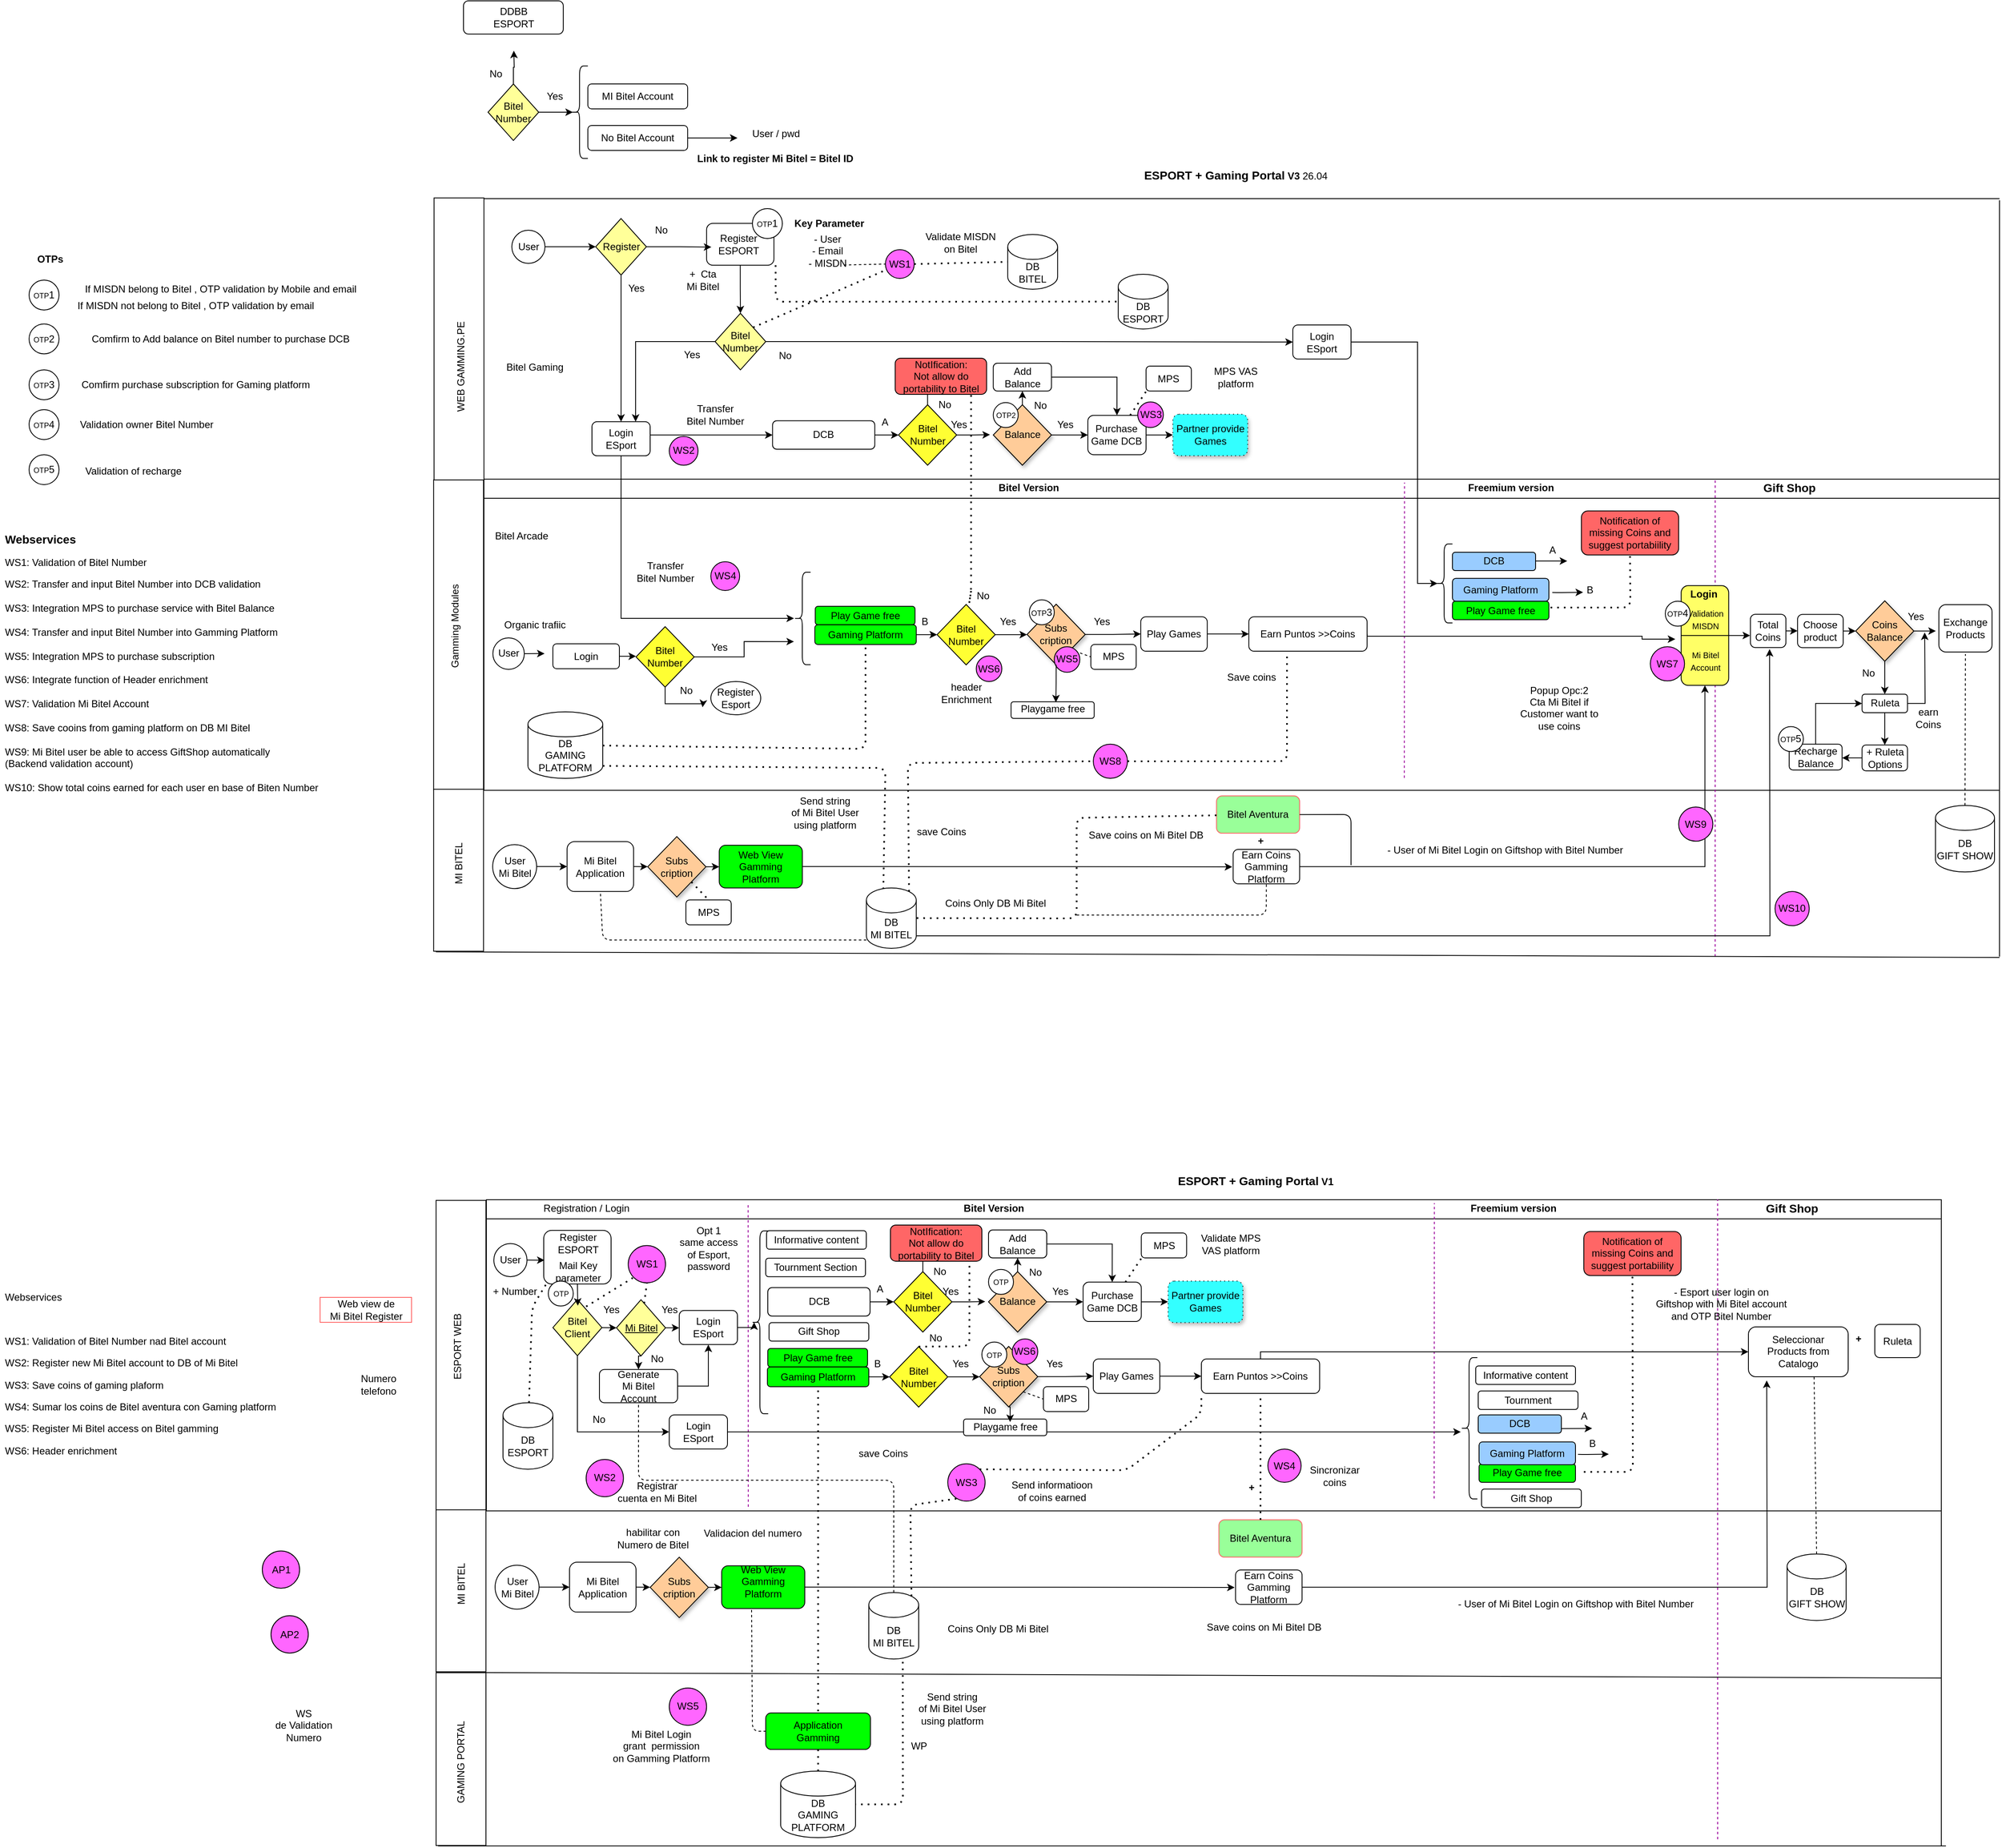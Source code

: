 <mxfile version="14.5.8" type="github">
  <diagram id="9RvgvvR_KSKuulvQgbrz" name="Page-1">
    <mxGraphModel dx="3719" dy="-3593" grid="1" gridSize="10" guides="1" tooltips="1" connect="1" arrows="1" fold="1" page="1" pageScale="1" pageWidth="827" pageHeight="1169" math="0" shadow="0">
      <root>
        <mxCell id="0" />
        <mxCell id="1" parent="0" />
        <mxCell id="VdGI68wlmSatKI99WMhj-1" value="" style="swimlane;whiteSpace=wrap;startSize=23;" parent="1" vertex="1">
          <mxGeometry x="-1020" y="6262.5" width="1750" height="374.38" as="geometry" />
        </mxCell>
        <mxCell id="VdGI68wlmSatKI99WMhj-2" value="" style="endArrow=none;dashed=1;html=1;fillColor=#990099;strokeColor=#990099;" parent="VdGI68wlmSatKI99WMhj-1" edge="1">
          <mxGeometry width="50" height="50" relative="1" as="geometry">
            <mxPoint x="315" y="369.5" as="sourcePoint" />
            <mxPoint x="314.83" y="6" as="targetPoint" />
          </mxGeometry>
        </mxCell>
        <mxCell id="VdGI68wlmSatKI99WMhj-3" value="" style="endArrow=none;dashed=1;html=1;strokeColor=#990099;entryX=0.389;entryY=-0.006;entryDx=0;entryDy=0;entryPerimeter=0;" parent="VdGI68wlmSatKI99WMhj-1" edge="1">
          <mxGeometry width="50" height="50" relative="1" as="geometry">
            <mxPoint x="1481" y="769.5" as="sourcePoint" />
            <mxPoint x="1480.949" y="-0.543" as="targetPoint" />
          </mxGeometry>
        </mxCell>
        <mxCell id="VdGI68wlmSatKI99WMhj-4" value="User" style="ellipse;whiteSpace=wrap;html=1;aspect=fixed;" parent="VdGI68wlmSatKI99WMhj-1" vertex="1">
          <mxGeometry x="9" y="52.75" width="39.87" height="39.87" as="geometry" />
        </mxCell>
        <mxCell id="VdGI68wlmSatKI99WMhj-5" value="" style="rounded=1;whiteSpace=wrap;html=1;" parent="VdGI68wlmSatKI99WMhj-1" vertex="1">
          <mxGeometry x="69" y="36.84" width="81" height="64.59" as="geometry" />
        </mxCell>
        <mxCell id="VdGI68wlmSatKI99WMhj-6" value="&lt;div&gt;Register &lt;br&gt;&lt;/div&gt;&lt;div&gt;ESPORT&lt;br&gt;&lt;/div&gt;" style="text;html=1;align=center;verticalAlign=middle;resizable=0;points=[];autosize=1;strokeColor=none;" parent="VdGI68wlmSatKI99WMhj-1" vertex="1">
          <mxGeometry x="80" y="37.29" width="60" height="30" as="geometry" />
        </mxCell>
        <mxCell id="VdGI68wlmSatKI99WMhj-7" style="edgeStyle=orthogonalEdgeStyle;rounded=0;orthogonalLoop=1;jettySize=auto;html=1;exitX=0.5;exitY=1;exitDx=0;exitDy=0;entryX=0;entryY=0.5;entryDx=0;entryDy=0;" parent="VdGI68wlmSatKI99WMhj-1" source="VdGI68wlmSatKI99WMhj-8" target="VdGI68wlmSatKI99WMhj-25" edge="1">
          <mxGeometry relative="1" as="geometry" />
        </mxCell>
        <mxCell id="VdGI68wlmSatKI99WMhj-8" value="&lt;div&gt;Bitel &lt;br&gt;&lt;/div&gt;&lt;div&gt;Client&lt;/div&gt;" style="rhombus;whiteSpace=wrap;html=1;fillColor=#FFFF99;" parent="VdGI68wlmSatKI99WMhj-1" vertex="1">
          <mxGeometry x="80" y="120" width="59" height="67.7" as="geometry" />
        </mxCell>
        <mxCell id="VdGI68wlmSatKI99WMhj-9" value="&lt;div&gt;Login &lt;br&gt;&lt;/div&gt;&lt;div&gt;ESport&lt;br&gt;&lt;/div&gt;" style="rounded=1;whiteSpace=wrap;html=1;fillColor=#FFFFFF;" parent="VdGI68wlmSatKI99WMhj-1" vertex="1">
          <mxGeometry x="232" y="133.31" width="70" height="41" as="geometry" />
        </mxCell>
        <mxCell id="VdGI68wlmSatKI99WMhj-10" value="No" style="text;html=1;align=center;verticalAlign=middle;resizable=0;points=[];autosize=1;strokeColor=none;" parent="VdGI68wlmSatKI99WMhj-1" vertex="1">
          <mxGeometry x="120" y="254.86" width="30" height="20" as="geometry" />
        </mxCell>
        <mxCell id="VdGI68wlmSatKI99WMhj-11" value="Registration / Login" style="text;html=1;align=center;verticalAlign=middle;resizable=0;points=[];autosize=1;strokeColor=none;" parent="VdGI68wlmSatKI99WMhj-1" vertex="1">
          <mxGeometry x="60" width="120" height="20" as="geometry" />
        </mxCell>
        <mxCell id="VdGI68wlmSatKI99WMhj-12" value="&lt;b&gt;Bitel Version&lt;/b&gt;" style="text;html=1;align=center;verticalAlign=middle;resizable=0;points=[];autosize=1;strokeColor=none;" parent="VdGI68wlmSatKI99WMhj-1" vertex="1">
          <mxGeometry x="565" width="90" height="20" as="geometry" />
        </mxCell>
        <mxCell id="VdGI68wlmSatKI99WMhj-13" value="&lt;b&gt;Freemium version&lt;/b&gt;" style="text;html=1;align=center;verticalAlign=middle;resizable=0;points=[];autosize=1;strokeColor=none;" parent="VdGI68wlmSatKI99WMhj-1" vertex="1">
          <mxGeometry x="1175" width="120" height="20" as="geometry" />
        </mxCell>
        <mxCell id="VdGI68wlmSatKI99WMhj-14" value="Informative content" style="rounded=1;whiteSpace=wrap;html=1;fillColor=#FFFFFF;" parent="VdGI68wlmSatKI99WMhj-1" vertex="1">
          <mxGeometry x="337" y="37.29" width="120" height="22.25" as="geometry" />
        </mxCell>
        <mxCell id="VdGI68wlmSatKI99WMhj-15" value="Tournment Section" style="rounded=1;whiteSpace=wrap;html=1;fillColor=#FFFFFF;" parent="VdGI68wlmSatKI99WMhj-1" vertex="1">
          <mxGeometry x="336" y="70.37" width="120" height="22.25" as="geometry" />
        </mxCell>
        <mxCell id="VdGI68wlmSatKI99WMhj-16" value="Play Game free" style="rounded=1;whiteSpace=wrap;html=1;fillColor=#00FF00;" parent="VdGI68wlmSatKI99WMhj-1" vertex="1">
          <mxGeometry x="338.5" y="179" width="120" height="22.25" as="geometry" />
        </mxCell>
        <mxCell id="VdGI68wlmSatKI99WMhj-17" style="edgeStyle=orthogonalEdgeStyle;rounded=0;orthogonalLoop=1;jettySize=auto;html=1;exitX=1;exitY=0.5;exitDx=0;exitDy=0;entryX=0;entryY=0.5;entryDx=0;entryDy=0;" parent="VdGI68wlmSatKI99WMhj-1" source="VdGI68wlmSatKI99WMhj-18" target="VdGI68wlmSatKI99WMhj-28" edge="1">
          <mxGeometry relative="1" as="geometry" />
        </mxCell>
        <mxCell id="VdGI68wlmSatKI99WMhj-18" value="DCB" style="rounded=1;whiteSpace=wrap;html=1;fillColor=#FFFFFF;" parent="VdGI68wlmSatKI99WMhj-1" vertex="1">
          <mxGeometry x="338.5" y="105.73" width="123" height="34.27" as="geometry" />
        </mxCell>
        <mxCell id="VdGI68wlmSatKI99WMhj-19" value="Informative content" style="rounded=1;whiteSpace=wrap;html=1;fillColor=#FFFFFF;" parent="VdGI68wlmSatKI99WMhj-1" vertex="1">
          <mxGeometry x="1190" y="199.97" width="120" height="22.25" as="geometry" />
        </mxCell>
        <mxCell id="VdGI68wlmSatKI99WMhj-20" value="Tournment" style="rounded=1;whiteSpace=wrap;html=1;fillColor=#FFFFFF;" parent="VdGI68wlmSatKI99WMhj-1" vertex="1">
          <mxGeometry x="1193" y="230.14" width="120" height="22.25" as="geometry" />
        </mxCell>
        <mxCell id="VdGI68wlmSatKI99WMhj-21" value="Play Game free" style="rounded=1;whiteSpace=wrap;html=1;fillColor=#00FF00;" parent="VdGI68wlmSatKI99WMhj-1" vertex="1">
          <mxGeometry x="1194" y="317.75" width="116" height="22.25" as="geometry" />
        </mxCell>
        <mxCell id="VdGI68wlmSatKI99WMhj-22" value="" style="shape=curlyBracket;whiteSpace=wrap;html=1;rounded=1;fillColor=#FFFFFF;" parent="VdGI68wlmSatKI99WMhj-1" vertex="1">
          <mxGeometry x="1172" y="190" width="20" height="170" as="geometry" />
        </mxCell>
        <mxCell id="VdGI68wlmSatKI99WMhj-23" value="&lt;div&gt;DB&lt;/div&gt;&lt;div&gt;ESPORT&lt;br&gt;&lt;/div&gt;" style="shape=cylinder3;whiteSpace=wrap;html=1;boundedLbl=1;backgroundOutline=1;size=15;fillColor=#FFFFFF;" parent="VdGI68wlmSatKI99WMhj-1" vertex="1">
          <mxGeometry x="20" y="244.24" width="60" height="80" as="geometry" />
        </mxCell>
        <mxCell id="VdGI68wlmSatKI99WMhj-24" style="edgeStyle=orthogonalEdgeStyle;rounded=0;orthogonalLoop=1;jettySize=auto;html=1;exitX=1;exitY=0.5;exitDx=0;exitDy=0;" parent="VdGI68wlmSatKI99WMhj-1" source="VdGI68wlmSatKI99WMhj-25" target="VdGI68wlmSatKI99WMhj-22" edge="1">
          <mxGeometry relative="1" as="geometry">
            <Array as="points">
              <mxPoint x="950" y="279" />
              <mxPoint x="950" y="279" />
            </Array>
          </mxGeometry>
        </mxCell>
        <mxCell id="VdGI68wlmSatKI99WMhj-25" value="&lt;div&gt;Login &lt;br&gt;&lt;/div&gt;&lt;div&gt;ESport&lt;br&gt;&lt;/div&gt;" style="rounded=1;whiteSpace=wrap;html=1;fillColor=#FFFFFF;" parent="VdGI68wlmSatKI99WMhj-1" vertex="1">
          <mxGeometry x="220" y="258.86" width="70" height="41" as="geometry" />
        </mxCell>
        <mxCell id="VdGI68wlmSatKI99WMhj-26" value="&lt;font style=&quot;font-size: 14px&quot;&gt;&lt;b&gt;Gift Shop&lt;/b&gt;&lt;/font&gt;" style="text;html=1;align=center;verticalAlign=middle;resizable=0;points=[];autosize=1;strokeColor=none;" parent="VdGI68wlmSatKI99WMhj-1" vertex="1">
          <mxGeometry x="1530" width="80" height="20" as="geometry" />
        </mxCell>
        <mxCell id="VdGI68wlmSatKI99WMhj-27" style="edgeStyle=orthogonalEdgeStyle;rounded=0;orthogonalLoop=1;jettySize=auto;html=1;exitX=0.5;exitY=0;exitDx=0;exitDy=0;" parent="VdGI68wlmSatKI99WMhj-1" source="VdGI68wlmSatKI99WMhj-28" target="VdGI68wlmSatKI99WMhj-60" edge="1">
          <mxGeometry relative="1" as="geometry" />
        </mxCell>
        <mxCell id="VdGI68wlmSatKI99WMhj-28" value="Bitel Number" style="rhombus;whiteSpace=wrap;html=1;fillColor=#FFFF33;" parent="VdGI68wlmSatKI99WMhj-1" vertex="1">
          <mxGeometry x="490" y="86.49" width="70" height="72.75" as="geometry" />
        </mxCell>
        <mxCell id="VdGI68wlmSatKI99WMhj-29" style="edgeStyle=orthogonalEdgeStyle;rounded=0;orthogonalLoop=1;jettySize=auto;html=1;exitX=0.5;exitY=0;exitDx=0;exitDy=0;entryX=0.5;entryY=1;entryDx=0;entryDy=0;" parent="VdGI68wlmSatKI99WMhj-1" source="VdGI68wlmSatKI99WMhj-30" target="VdGI68wlmSatKI99WMhj-34" edge="1">
          <mxGeometry relative="1" as="geometry" />
        </mxCell>
        <mxCell id="VdGI68wlmSatKI99WMhj-30" value="Balance" style="rhombus;whiteSpace=wrap;html=1;fillColor=#FFCC99;shadow=1;" parent="VdGI68wlmSatKI99WMhj-1" vertex="1">
          <mxGeometry x="604" y="86.49" width="70" height="72.75" as="geometry" />
        </mxCell>
        <mxCell id="VdGI68wlmSatKI99WMhj-31" value="No" style="text;html=1;align=center;verticalAlign=middle;resizable=0;points=[];autosize=1;strokeColor=none;" parent="VdGI68wlmSatKI99WMhj-1" vertex="1">
          <mxGeometry x="530" y="76.43" width="30" height="20" as="geometry" />
        </mxCell>
        <mxCell id="VdGI68wlmSatKI99WMhj-32" value="" style="endArrow=none;dashed=1;html=1;entryX=0.325;entryY=0.059;entryDx=0;entryDy=0;entryPerimeter=0;fillColor=#990099;strokeColor=#990099;" parent="VdGI68wlmSatKI99WMhj-1" edge="1">
          <mxGeometry width="50" height="50" relative="1" as="geometry">
            <mxPoint x="1140" y="359.5" as="sourcePoint" />
            <mxPoint x="1140.245" y="4.089" as="targetPoint" />
          </mxGeometry>
        </mxCell>
        <mxCell id="VdGI68wlmSatKI99WMhj-33" value="&lt;div&gt;Partner provide &lt;br&gt;&lt;/div&gt;&lt;div&gt;Games&lt;br&gt;&lt;/div&gt;" style="shape=ext;rounded=1;html=1;whiteSpace=wrap;dashed=1;dashPattern=1 4;shadow=1;fillColor=#33FFFF;" parent="VdGI68wlmSatKI99WMhj-1" vertex="1">
          <mxGeometry x="820" y="97.86" width="90" height="50" as="geometry" />
        </mxCell>
        <mxCell id="VdGI68wlmSatKI99WMhj-34" value="Add Balance" style="rounded=1;whiteSpace=wrap;html=1;shadow=0;fillColor=#FFFFFF;" parent="VdGI68wlmSatKI99WMhj-1" vertex="1">
          <mxGeometry x="604" y="36.43" width="70" height="33.57" as="geometry" />
        </mxCell>
        <mxCell id="VdGI68wlmSatKI99WMhj-36" value="&lt;div&gt;Seleccionar&lt;/div&gt;&lt;div&gt;Products from Catalogo&lt;br&gt;&lt;/div&gt;" style="rounded=1;whiteSpace=wrap;html=1;shadow=0;fillColor=#FFFFFF;" parent="VdGI68wlmSatKI99WMhj-1" vertex="1">
          <mxGeometry x="1518" y="152.99" width="120" height="60" as="geometry" />
        </mxCell>
        <mxCell id="VdGI68wlmSatKI99WMhj-37" value="&lt;div&gt;Notification of missing Coins and suggest portabiility&lt;br&gt;&lt;/div&gt;" style="rounded=1;whiteSpace=wrap;html=1;shadow=0;fillColor=#FF6666;" parent="VdGI68wlmSatKI99WMhj-1" vertex="1">
          <mxGeometry x="1320" y="38.22" width="117" height="53.02" as="geometry" />
        </mxCell>
        <mxCell id="M21Rp4dpOv7A2GzSpeQ7-3" style="edgeStyle=orthogonalEdgeStyle;rounded=0;orthogonalLoop=1;jettySize=auto;html=1;exitX=1;exitY=0.5;exitDx=0;exitDy=0;entryX=0;entryY=0.5;entryDx=0;entryDy=0;" parent="VdGI68wlmSatKI99WMhj-1" source="VdGI68wlmSatKI99WMhj-40" target="M21Rp4dpOv7A2GzSpeQ7-2" edge="1">
          <mxGeometry relative="1" as="geometry" />
        </mxCell>
        <mxCell id="VdGI68wlmSatKI99WMhj-40" value="&lt;div&gt;Gaming Platform&lt;/div&gt;" style="rounded=1;whiteSpace=wrap;html=1;shadow=0;fillColor=#00FF00;" parent="VdGI68wlmSatKI99WMhj-1" vertex="1">
          <mxGeometry x="338" y="201.25" width="122" height="23.75" as="geometry" />
        </mxCell>
        <mxCell id="M21Rp4dpOv7A2GzSpeQ7-13" style="edgeStyle=orthogonalEdgeStyle;rounded=0;orthogonalLoop=1;jettySize=auto;html=1;exitX=0.5;exitY=0;exitDx=0;exitDy=0;entryX=0;entryY=0.5;entryDx=0;entryDy=0;" parent="VdGI68wlmSatKI99WMhj-1" source="VdGI68wlmSatKI99WMhj-42" target="VdGI68wlmSatKI99WMhj-36" edge="1">
          <mxGeometry relative="1" as="geometry">
            <Array as="points">
              <mxPoint x="931" y="183" />
            </Array>
          </mxGeometry>
        </mxCell>
        <mxCell id="VdGI68wlmSatKI99WMhj-42" value="&lt;div&gt;Earn Puntos &amp;gt;&amp;gt;Coins&lt;/div&gt;" style="rounded=1;whiteSpace=wrap;html=1;shadow=0;fillColor=#FFFFFF;" parent="VdGI68wlmSatKI99WMhj-1" vertex="1">
          <mxGeometry x="860" y="191.62" width="142.25" height="41.38" as="geometry" />
        </mxCell>
        <mxCell id="VdGI68wlmSatKI99WMhj-45" value="DCB" style="rounded=1;whiteSpace=wrap;html=1;fillColor=#99CCFF;" parent="VdGI68wlmSatKI99WMhj-1" vertex="1">
          <mxGeometry x="1193" y="258.86" width="100" height="22.02" as="geometry" />
        </mxCell>
        <mxCell id="VdGI68wlmSatKI99WMhj-46" value="&lt;div&gt;&lt;br&gt;&lt;/div&gt;&lt;div&gt;Gaming Platform&lt;/div&gt;&lt;div&gt;&lt;br&gt;&lt;/div&gt;" style="rounded=1;whiteSpace=wrap;html=1;shadow=0;fillColor=#99CCFF;" parent="VdGI68wlmSatKI99WMhj-1" vertex="1">
          <mxGeometry x="1194" y="291.37" width="116" height="27.5" as="geometry" />
        </mxCell>
        <mxCell id="VdGI68wlmSatKI99WMhj-47" value="Ruleta" style="rounded=1;whiteSpace=wrap;html=1;fillColor=#FFFFFF;" parent="VdGI68wlmSatKI99WMhj-1" vertex="1">
          <mxGeometry x="1670" y="150" width="54.63" height="40" as="geometry" />
        </mxCell>
        <mxCell id="VdGI68wlmSatKI99WMhj-48" value="&lt;b&gt;+&lt;/b&gt;" style="text;html=1;align=center;verticalAlign=middle;resizable=0;points=[];autosize=1;strokeColor=none;" parent="VdGI68wlmSatKI99WMhj-1" vertex="1">
          <mxGeometry x="1640" y="157.75" width="20" height="20" as="geometry" />
        </mxCell>
        <mxCell id="VdGI68wlmSatKI99WMhj-49" value="MPS" style="rounded=1;whiteSpace=wrap;html=1;fillColor=#FFFFFF;" parent="VdGI68wlmSatKI99WMhj-1" vertex="1">
          <mxGeometry x="787.75" y="40.0" width="54.5" height="30" as="geometry" />
        </mxCell>
        <mxCell id="VdGI68wlmSatKI99WMhj-50" value="&lt;div&gt;Mail Key &lt;br&gt;&lt;/div&gt;&lt;div&gt;parameter&lt;/div&gt;" style="text;html=1;align=center;verticalAlign=middle;resizable=0;points=[];autosize=1;strokeColor=none;" parent="VdGI68wlmSatKI99WMhj-1" vertex="1">
          <mxGeometry x="74.5" y="71.43" width="70" height="30" as="geometry" />
        </mxCell>
        <mxCell id="VdGI68wlmSatKI99WMhj-51" style="edgeStyle=orthogonalEdgeStyle;rounded=0;orthogonalLoop=1;jettySize=auto;html=1;exitX=1;exitY=0.5;exitDx=0;exitDy=0;entryX=0;entryY=0.5;entryDx=0;entryDy=0;" parent="VdGI68wlmSatKI99WMhj-1" source="VdGI68wlmSatKI99WMhj-53" target="VdGI68wlmSatKI99WMhj-9" edge="1">
          <mxGeometry relative="1" as="geometry" />
        </mxCell>
        <mxCell id="VdGI68wlmSatKI99WMhj-52" style="edgeStyle=orthogonalEdgeStyle;rounded=0;orthogonalLoop=1;jettySize=auto;html=1;exitX=0.5;exitY=1;exitDx=0;exitDy=0;entryX=0.5;entryY=0;entryDx=0;entryDy=0;" parent="VdGI68wlmSatKI99WMhj-1" source="VdGI68wlmSatKI99WMhj-53" target="VdGI68wlmSatKI99WMhj-58" edge="1">
          <mxGeometry relative="1" as="geometry" />
        </mxCell>
        <mxCell id="VdGI68wlmSatKI99WMhj-53" value="&lt;u&gt;Mi Bitel&lt;/u&gt;" style="rhombus;whiteSpace=wrap;html=1;fillColor=#FFFF99;" parent="VdGI68wlmSatKI99WMhj-1" vertex="1">
          <mxGeometry x="156.5" y="120.3" width="59" height="67.7" as="geometry" />
        </mxCell>
        <mxCell id="VdGI68wlmSatKI99WMhj-54" value="" style="endArrow=none;dashed=1;html=1;dashPattern=1 3;strokeWidth=2;entryX=-0.036;entryY=1.002;entryDx=0;entryDy=0;entryPerimeter=0;" parent="VdGI68wlmSatKI99WMhj-1" source="VdGI68wlmSatKI99WMhj-23" target="VdGI68wlmSatKI99WMhj-50" edge="1">
          <mxGeometry width="50" height="50" relative="1" as="geometry">
            <mxPoint x="690" y="309.5" as="sourcePoint" />
            <mxPoint x="740" y="259.5" as="targetPoint" />
            <Array as="points">
              <mxPoint x="55" y="129.5" />
            </Array>
          </mxGeometry>
        </mxCell>
        <mxCell id="VdGI68wlmSatKI99WMhj-55" value="Yes" style="text;html=1;align=center;verticalAlign=middle;resizable=0;points=[];autosize=1;strokeColor=none;" parent="VdGI68wlmSatKI99WMhj-1" vertex="1">
          <mxGeometry x="130" y="122.75" width="40" height="20" as="geometry" />
        </mxCell>
        <mxCell id="VdGI68wlmSatKI99WMhj-56" value="Yes" style="text;html=1;align=center;verticalAlign=middle;resizable=0;points=[];autosize=1;strokeColor=none;" parent="VdGI68wlmSatKI99WMhj-1" vertex="1">
          <mxGeometry x="200" y="122.75" width="40" height="20" as="geometry" />
        </mxCell>
        <mxCell id="VdGI68wlmSatKI99WMhj-57" style="edgeStyle=orthogonalEdgeStyle;rounded=0;orthogonalLoop=1;jettySize=auto;html=1;exitX=1;exitY=0.5;exitDx=0;exitDy=0;entryX=0.5;entryY=1;entryDx=0;entryDy=0;" parent="VdGI68wlmSatKI99WMhj-1" source="VdGI68wlmSatKI99WMhj-58" target="VdGI68wlmSatKI99WMhj-9" edge="1">
          <mxGeometry relative="1" as="geometry" />
        </mxCell>
        <mxCell id="VdGI68wlmSatKI99WMhj-58" value="&lt;div&gt;Generate &lt;br&gt;&lt;/div&gt;&lt;div&gt;Mi Bitel&lt;/div&gt;&lt;div&gt;Account&lt;br&gt;&lt;/div&gt;" style="rounded=1;whiteSpace=wrap;html=1;fillColor=#FFFFFF;" parent="VdGI68wlmSatKI99WMhj-1" vertex="1">
          <mxGeometry x="136" y="204.24" width="94" height="40" as="geometry" />
        </mxCell>
        <mxCell id="VdGI68wlmSatKI99WMhj-59" value="No" style="text;html=1;align=center;verticalAlign=middle;resizable=0;points=[];autosize=1;strokeColor=none;" parent="VdGI68wlmSatKI99WMhj-1" vertex="1">
          <mxGeometry x="190" y="181.99" width="30" height="20" as="geometry" />
        </mxCell>
        <mxCell id="VdGI68wlmSatKI99WMhj-60" value="&lt;div&gt;NotIfication: &lt;br&gt;&lt;/div&gt;&lt;div&gt;Not allow do portability to Bitel&lt;br&gt;&lt;/div&gt;" style="rounded=1;whiteSpace=wrap;html=1;shadow=0;fillColor=#FF6666;" parent="VdGI68wlmSatKI99WMhj-1" vertex="1">
          <mxGeometry x="486" y="30.46" width="110" height="43.51" as="geometry" />
        </mxCell>
        <mxCell id="VdGI68wlmSatKI99WMhj-61" value="Yes" style="text;html=1;align=center;verticalAlign=middle;resizable=0;points=[];autosize=1;strokeColor=none;" parent="VdGI68wlmSatKI99WMhj-1" vertex="1">
          <mxGeometry x="537.75" y="100.3" width="40" height="20" as="geometry" />
        </mxCell>
        <mxCell id="VdGI68wlmSatKI99WMhj-62" value="&lt;div&gt;Purchase&lt;/div&gt;&lt;div&gt;Game DCB&lt;br&gt;&lt;/div&gt;" style="rounded=1;whiteSpace=wrap;html=1;shadow=0;fillColor=#FFFFFF;" parent="VdGI68wlmSatKI99WMhj-1" vertex="1">
          <mxGeometry x="717.75" y="99.17" width="70" height="47.38" as="geometry" />
        </mxCell>
        <mxCell id="VdGI68wlmSatKI99WMhj-63" style="edgeStyle=orthogonalEdgeStyle;rounded=0;orthogonalLoop=1;jettySize=auto;html=1;exitX=1;exitY=0.5;exitDx=0;exitDy=0;entryX=0.5;entryY=0;entryDx=0;entryDy=0;" parent="VdGI68wlmSatKI99WMhj-1" source="VdGI68wlmSatKI99WMhj-34" target="VdGI68wlmSatKI99WMhj-62" edge="1">
          <mxGeometry relative="1" as="geometry" />
        </mxCell>
        <mxCell id="VdGI68wlmSatKI99WMhj-64" style="edgeStyle=orthogonalEdgeStyle;rounded=0;orthogonalLoop=1;jettySize=auto;html=1;exitX=1;exitY=0.5;exitDx=0;exitDy=0;entryX=0;entryY=0.5;entryDx=0;entryDy=0;" parent="VdGI68wlmSatKI99WMhj-1" source="VdGI68wlmSatKI99WMhj-62" target="VdGI68wlmSatKI99WMhj-33" edge="1">
          <mxGeometry relative="1" as="geometry" />
        </mxCell>
        <mxCell id="VdGI68wlmSatKI99WMhj-65" style="edgeStyle=orthogonalEdgeStyle;rounded=0;orthogonalLoop=1;jettySize=auto;html=1;exitX=1;exitY=0.5;exitDx=0;exitDy=0;" parent="VdGI68wlmSatKI99WMhj-1" source="VdGI68wlmSatKI99WMhj-30" target="VdGI68wlmSatKI99WMhj-62" edge="1">
          <mxGeometry relative="1" as="geometry">
            <mxPoint x="755" y="176.5" as="targetPoint" />
            <mxPoint x="672" y="122.865" as="sourcePoint" />
          </mxGeometry>
        </mxCell>
        <mxCell id="VdGI68wlmSatKI99WMhj-66" value="Yes" style="text;html=1;align=center;verticalAlign=middle;resizable=0;points=[];autosize=1;strokeColor=none;" parent="VdGI68wlmSatKI99WMhj-1" vertex="1">
          <mxGeometry x="670" y="100" width="40" height="20" as="geometry" />
        </mxCell>
        <mxCell id="VdGI68wlmSatKI99WMhj-67" value="" style="endArrow=none;dashed=1;html=1;dashPattern=1 3;strokeWidth=2;" parent="VdGI68wlmSatKI99WMhj-1" source="VdGI68wlmSatKI99WMhj-62" edge="1">
          <mxGeometry width="50" height="50" relative="1" as="geometry">
            <mxPoint x="740" y="117.21" as="sourcePoint" />
            <mxPoint x="790" y="67.21" as="targetPoint" />
          </mxGeometry>
        </mxCell>
        <mxCell id="VdGI68wlmSatKI99WMhj-68" value="&lt;div&gt;Validate MPS&lt;/div&gt;&lt;div&gt;VAS platform&lt;br&gt;&lt;/div&gt;" style="text;html=1;align=center;verticalAlign=middle;resizable=0;points=[];autosize=1;strokeColor=none;" parent="VdGI68wlmSatKI99WMhj-1" vertex="1">
          <mxGeometry x="850" y="38.22" width="90" height="30" as="geometry" />
        </mxCell>
        <mxCell id="VdGI68wlmSatKI99WMhj-70" value="MPS" style="rounded=1;whiteSpace=wrap;html=1;fillColor=#FFFFFF;" parent="VdGI68wlmSatKI99WMhj-1" vertex="1">
          <mxGeometry x="670" y="224.86" width="54.5" height="30" as="geometry" />
        </mxCell>
        <mxCell id="VdGI68wlmSatKI99WMhj-72" value="WS1" style="ellipse;whiteSpace=wrap;html=1;aspect=fixed;fillColor=#FF66FF;" parent="VdGI68wlmSatKI99WMhj-1" vertex="1">
          <mxGeometry x="170.62" y="55.12" width="44.88" height="44.88" as="geometry" />
        </mxCell>
        <mxCell id="VdGI68wlmSatKI99WMhj-74" style="edgeStyle=orthogonalEdgeStyle;rounded=0;orthogonalLoop=1;jettySize=auto;html=1;exitX=1;exitY=0.5;exitDx=0;exitDy=0;entryX=0;entryY=0.5;entryDx=0;entryDy=0;" parent="VdGI68wlmSatKI99WMhj-1" source="VdGI68wlmSatKI99WMhj-75" target="VdGI68wlmSatKI99WMhj-42" edge="1">
          <mxGeometry relative="1" as="geometry" />
        </mxCell>
        <mxCell id="VdGI68wlmSatKI99WMhj-75" value="Play Games" style="rounded=1;whiteSpace=wrap;html=1;shadow=0;fillColor=#FFFFFF;" parent="VdGI68wlmSatKI99WMhj-1" vertex="1">
          <mxGeometry x="730" y="191.62" width="80" height="41.38" as="geometry" />
        </mxCell>
        <mxCell id="VdGI68wlmSatKI99WMhj-76" value="WS2" style="ellipse;whiteSpace=wrap;html=1;aspect=fixed;fillColor=#FF66FF;" parent="VdGI68wlmSatKI99WMhj-1" vertex="1">
          <mxGeometry x="120" y="312.5" width="44.88" height="44.88" as="geometry" />
        </mxCell>
        <mxCell id="VdGI68wlmSatKI99WMhj-77" value="&lt;div&gt;Registrar&lt;/div&gt;&lt;div&gt;cuenta en Mi Bitel&lt;br&gt;&lt;/div&gt;" style="text;html=1;align=center;verticalAlign=middle;resizable=0;points=[];autosize=1;strokeColor=none;" parent="VdGI68wlmSatKI99WMhj-1" vertex="1">
          <mxGeometry x="150" y="336.39" width="110" height="30" as="geometry" />
        </mxCell>
        <mxCell id="VdGI68wlmSatKI99WMhj-78" value="&lt;div&gt;Send informatioon &lt;br&gt;&lt;/div&gt;&lt;div&gt;of coins earned&lt;br&gt;&lt;/div&gt;" style="text;html=1;align=center;verticalAlign=middle;resizable=0;points=[];autosize=1;strokeColor=none;" parent="VdGI68wlmSatKI99WMhj-1" vertex="1">
          <mxGeometry x="620" y="335.0" width="120" height="30" as="geometry" />
        </mxCell>
        <mxCell id="VdGI68wlmSatKI99WMhj-79" value="WS4" style="ellipse;whiteSpace=wrap;html=1;aspect=fixed;fillColor=#FF66FF;" parent="VdGI68wlmSatKI99WMhj-1" vertex="1">
          <mxGeometry x="940" y="300" width="40" height="40" as="geometry" />
        </mxCell>
        <mxCell id="VdGI68wlmSatKI99WMhj-80" value="Gift Shop" style="rounded=1;whiteSpace=wrap;html=1;fillColor=#FFFFFF;" parent="VdGI68wlmSatKI99WMhj-1" vertex="1">
          <mxGeometry x="340" y="147.86" width="120" height="22.25" as="geometry" />
        </mxCell>
        <mxCell id="VdGI68wlmSatKI99WMhj-81" value="WS3" style="ellipse;whiteSpace=wrap;html=1;aspect=fixed;fillColor=#FF66FF;" parent="VdGI68wlmSatKI99WMhj-1" vertex="1">
          <mxGeometry x="555" y="317.75" width="44.88" height="44.88" as="geometry" />
        </mxCell>
        <mxCell id="VdGI68wlmSatKI99WMhj-82" value="&lt;div&gt;Sincronizar&lt;/div&gt;&lt;div&gt; coins&lt;/div&gt;" style="text;html=1;align=center;verticalAlign=middle;resizable=0;points=[];autosize=1;strokeColor=none;" parent="VdGI68wlmSatKI99WMhj-1" vertex="1">
          <mxGeometry x="980" y="317.75" width="80" height="30" as="geometry" />
        </mxCell>
        <mxCell id="VdGI68wlmSatKI99WMhj-83" value="save Coins" style="text;html=1;align=center;verticalAlign=middle;resizable=0;points=[];autosize=1;strokeColor=none;" parent="VdGI68wlmSatKI99WMhj-1" vertex="1">
          <mxGeometry x="437.25" y="295.12" width="80" height="20" as="geometry" />
        </mxCell>
        <mxCell id="VdGI68wlmSatKI99WMhj-84" value="" style="endArrow=none;dashed=1;html=1;dashPattern=1 3;strokeWidth=2;entryX=0;entryY=1;entryDx=0;entryDy=0;exitX=1;exitY=0;exitDx=0;exitDy=0;" parent="VdGI68wlmSatKI99WMhj-1" source="VdGI68wlmSatKI99WMhj-81" target="VdGI68wlmSatKI99WMhj-42" edge="1">
          <mxGeometry width="50" height="50" relative="1" as="geometry">
            <mxPoint x="630" y="419.5" as="sourcePoint" />
            <mxPoint x="680" y="369.5" as="targetPoint" />
            <Array as="points">
              <mxPoint x="770" y="325.5" />
              <mxPoint x="860" y="257.5" />
            </Array>
          </mxGeometry>
        </mxCell>
        <mxCell id="VdGI68wlmSatKI99WMhj-85" value="" style="endArrow=classic;html=1;exitX=1;exitY=0.5;exitDx=0;exitDy=0;entryX=0;entryY=0.5;entryDx=0;entryDy=0;" parent="VdGI68wlmSatKI99WMhj-1" source="VdGI68wlmSatKI99WMhj-8" target="VdGI68wlmSatKI99WMhj-53" edge="1">
          <mxGeometry width="50" height="50" relative="1" as="geometry">
            <mxPoint x="690" y="317.5" as="sourcePoint" />
            <mxPoint x="160" y="161.5" as="targetPoint" />
          </mxGeometry>
        </mxCell>
        <mxCell id="VdGI68wlmSatKI99WMhj-133" value="Opt 1&lt;br&gt;&lt;div&gt;same access&lt;/div&gt;&lt;div&gt;of Esport, &lt;br&gt;&lt;/div&gt;&lt;div&gt;password&lt;br&gt;&lt;/div&gt;" style="text;html=1;align=center;verticalAlign=middle;resizable=0;points=[];autosize=1;strokeColor=none;" parent="VdGI68wlmSatKI99WMhj-1" vertex="1">
          <mxGeometry x="222" y="28.87" width="90" height="60" as="geometry" />
        </mxCell>
        <mxCell id="VdGI68wlmSatKI99WMhj-140" value="A" style="text;html=1;align=center;verticalAlign=middle;resizable=0;points=[];autosize=1;strokeColor=none;" parent="VdGI68wlmSatKI99WMhj-1" vertex="1">
          <mxGeometry x="463" y="97.86" width="20" height="20" as="geometry" />
        </mxCell>
        <mxCell id="VdGI68wlmSatKI99WMhj-141" value="A" style="text;html=1;align=center;verticalAlign=middle;resizable=0;points=[];autosize=1;strokeColor=none;" parent="VdGI68wlmSatKI99WMhj-1" vertex="1">
          <mxGeometry x="1310" y="250.54" width="20" height="20" as="geometry" />
        </mxCell>
        <mxCell id="VdGI68wlmSatKI99WMhj-142" value="" style="endArrow=classic;html=1;entryX=1;entryY=1.232;entryDx=0;entryDy=0;entryPerimeter=0;exitX=1;exitY=0.75;exitDx=0;exitDy=0;" parent="VdGI68wlmSatKI99WMhj-1" source="VdGI68wlmSatKI99WMhj-45" target="VdGI68wlmSatKI99WMhj-141" edge="1">
          <mxGeometry width="50" height="50" relative="1" as="geometry">
            <mxPoint x="810" y="377.5" as="sourcePoint" />
            <mxPoint x="860" y="327.5" as="targetPoint" />
          </mxGeometry>
        </mxCell>
        <mxCell id="VdGI68wlmSatKI99WMhj-146" value="" style="endArrow=none;dashed=1;html=1;dashPattern=1 3;strokeWidth=2;entryX=0.5;entryY=1;entryDx=0;entryDy=0;" parent="VdGI68wlmSatKI99WMhj-1" source="VdGI68wlmSatKI99WMhj-53" target="VdGI68wlmSatKI99WMhj-72" edge="1">
          <mxGeometry width="50" height="50" relative="1" as="geometry">
            <mxPoint x="360" y="257.5" as="sourcePoint" />
            <mxPoint x="410" y="207.5" as="targetPoint" />
          </mxGeometry>
        </mxCell>
        <mxCell id="VdGI68wlmSatKI99WMhj-147" value="" style="endArrow=none;dashed=1;html=1;dashPattern=1 3;strokeWidth=2;entryX=0;entryY=1;entryDx=0;entryDy=0;exitX=0.678;exitY=0.126;exitDx=0;exitDy=0;exitPerimeter=0;" parent="VdGI68wlmSatKI99WMhj-1" source="VdGI68wlmSatKI99WMhj-8" target="VdGI68wlmSatKI99WMhj-72" edge="1">
          <mxGeometry width="50" height="50" relative="1" as="geometry">
            <mxPoint x="157.839" y="134.705" as="sourcePoint" />
            <mxPoint x="161.06" y="110.0" as="targetPoint" />
          </mxGeometry>
        </mxCell>
        <mxCell id="M21Rp4dpOv7A2GzSpeQ7-10" style="edgeStyle=orthogonalEdgeStyle;rounded=0;orthogonalLoop=1;jettySize=auto;html=1;exitX=1;exitY=0.5;exitDx=0;exitDy=0;entryX=0;entryY=0.5;entryDx=0;entryDy=0;" parent="VdGI68wlmSatKI99WMhj-1" source="M21Rp4dpOv7A2GzSpeQ7-2" target="M21Rp4dpOv7A2GzSpeQ7-7" edge="1">
          <mxGeometry relative="1" as="geometry" />
        </mxCell>
        <mxCell id="M21Rp4dpOv7A2GzSpeQ7-2" value="Bitel Number" style="rhombus;whiteSpace=wrap;html=1;fillColor=#FFFF33;" parent="VdGI68wlmSatKI99WMhj-1" vertex="1">
          <mxGeometry x="485.0" y="176.75" width="70" height="72.75" as="geometry" />
        </mxCell>
        <mxCell id="M21Rp4dpOv7A2GzSpeQ7-11" style="edgeStyle=orthogonalEdgeStyle;rounded=0;orthogonalLoop=1;jettySize=auto;html=1;exitX=1;exitY=0.5;exitDx=0;exitDy=0;entryX=0;entryY=0.5;entryDx=0;entryDy=0;" parent="VdGI68wlmSatKI99WMhj-1" source="M21Rp4dpOv7A2GzSpeQ7-7" target="VdGI68wlmSatKI99WMhj-75" edge="1">
          <mxGeometry relative="1" as="geometry" />
        </mxCell>
        <mxCell id="M21Rp4dpOv7A2GzSpeQ7-7" value="&lt;div&gt;Subs&lt;/div&gt;&lt;div&gt;cription&lt;/div&gt;" style="rhombus;whiteSpace=wrap;html=1;fillColor=#FFCC99;shadow=1;" parent="VdGI68wlmSatKI99WMhj-1" vertex="1">
          <mxGeometry x="593.25" y="176.49" width="70" height="72.75" as="geometry" />
        </mxCell>
        <mxCell id="M21Rp4dpOv7A2GzSpeQ7-8" value="" style="endArrow=none;dashed=1;html=1;exitX=1;exitY=1;exitDx=0;exitDy=0;entryX=0;entryY=0.5;entryDx=0;entryDy=0;" parent="VdGI68wlmSatKI99WMhj-1" source="M21Rp4dpOv7A2GzSpeQ7-7" target="VdGI68wlmSatKI99WMhj-70" edge="1">
          <mxGeometry width="50" height="50" relative="1" as="geometry">
            <mxPoint x="640" y="407.5" as="sourcePoint" />
            <mxPoint x="690" y="357.5" as="targetPoint" />
          </mxGeometry>
        </mxCell>
        <mxCell id="M21Rp4dpOv7A2GzSpeQ7-12" value="Yes" style="text;html=1;align=center;verticalAlign=middle;resizable=0;points=[];autosize=1;strokeColor=none;" parent="VdGI68wlmSatKI99WMhj-1" vertex="1">
          <mxGeometry x="550" y="187.7" width="40" height="20" as="geometry" />
        </mxCell>
        <mxCell id="M21Rp4dpOv7A2GzSpeQ7-14" value="" style="endArrow=none;dashed=1;html=1;dashPattern=1 3;strokeWidth=2;entryX=0.864;entryY=1.012;entryDx=0;entryDy=0;exitX=0.5;exitY=0;exitDx=0;exitDy=0;entryPerimeter=0;" parent="VdGI68wlmSatKI99WMhj-1" source="M21Rp4dpOv7A2GzSpeQ7-2" target="VdGI68wlmSatKI99WMhj-60" edge="1">
          <mxGeometry width="50" height="50" relative="1" as="geometry">
            <mxPoint x="780" y="407.5" as="sourcePoint" />
            <mxPoint x="830" y="357.5" as="targetPoint" />
            <Array as="points">
              <mxPoint x="581" y="176.5" />
            </Array>
          </mxGeometry>
        </mxCell>
        <mxCell id="M21Rp4dpOv7A2GzSpeQ7-15" value="No" style="text;html=1;align=center;verticalAlign=middle;resizable=0;points=[];autosize=1;strokeColor=none;" parent="VdGI68wlmSatKI99WMhj-1" vertex="1">
          <mxGeometry x="525" y="156.49" width="30" height="20" as="geometry" />
        </mxCell>
        <mxCell id="M21Rp4dpOv7A2GzSpeQ7-16" value="Yes" style="text;html=1;align=center;verticalAlign=middle;resizable=0;points=[];autosize=1;strokeColor=none;" parent="VdGI68wlmSatKI99WMhj-1" vertex="1">
          <mxGeometry x="663.25" y="187.7" width="40" height="20" as="geometry" />
        </mxCell>
        <mxCell id="M21Rp4dpOv7A2GzSpeQ7-18" value="No" style="text;html=1;align=center;verticalAlign=middle;resizable=0;points=[];autosize=1;strokeColor=none;" parent="VdGI68wlmSatKI99WMhj-1" vertex="1">
          <mxGeometry x="590" y="243.86" width="30" height="20" as="geometry" />
        </mxCell>
        <mxCell id="M21Rp4dpOv7A2GzSpeQ7-20" value="" style="rounded=1;whiteSpace=wrap;html=1;" parent="VdGI68wlmSatKI99WMhj-1" vertex="1">
          <mxGeometry x="574" y="263.86" width="100" height="20" as="geometry" />
        </mxCell>
        <mxCell id="M21Rp4dpOv7A2GzSpeQ7-19" value="Playgame free" style="text;html=1;align=center;verticalAlign=middle;resizable=0;points=[];autosize=1;strokeColor=none;" parent="VdGI68wlmSatKI99WMhj-1" vertex="1">
          <mxGeometry x="574" y="263.86" width="100" height="20" as="geometry" />
        </mxCell>
        <mxCell id="M21Rp4dpOv7A2GzSpeQ7-23" value="B" style="text;html=1;align=center;verticalAlign=middle;resizable=0;points=[];autosize=1;strokeColor=none;" parent="VdGI68wlmSatKI99WMhj-1" vertex="1">
          <mxGeometry x="1320" y="283.86" width="20" height="20" as="geometry" />
        </mxCell>
        <mxCell id="M21Rp4dpOv7A2GzSpeQ7-29" value="&lt;font style=&quot;font-size: 9px&quot;&gt;OTP&lt;/font&gt;" style="ellipse;whiteSpace=wrap;html=1;aspect=fixed;" parent="VdGI68wlmSatKI99WMhj-1" vertex="1">
          <mxGeometry x="604" y="83.87" width="30" height="30" as="geometry" />
        </mxCell>
        <mxCell id="M21Rp4dpOv7A2GzSpeQ7-30" value="&lt;font style=&quot;font-size: 9px&quot;&gt;OTP&lt;/font&gt;" style="ellipse;whiteSpace=wrap;html=1;aspect=fixed;" parent="VdGI68wlmSatKI99WMhj-1" vertex="1">
          <mxGeometry x="74.5" y="97.86" width="30" height="30" as="geometry" />
        </mxCell>
        <mxCell id="M21Rp4dpOv7A2GzSpeQ7-31" value="&lt;font style=&quot;font-size: 9px&quot;&gt;OTP&lt;/font&gt;" style="ellipse;whiteSpace=wrap;html=1;aspect=fixed;" parent="VdGI68wlmSatKI99WMhj-1" vertex="1">
          <mxGeometry x="596" y="171.25" width="30" height="30" as="geometry" />
        </mxCell>
        <mxCell id="M21Rp4dpOv7A2GzSpeQ7-36" value="&lt;div&gt;- Esport user login on&lt;/div&gt;&lt;div&gt;Giftshop with Mi Bitel account&lt;br&gt;&lt;/div&gt;&lt;div&gt;and OTP Bitel Number&lt;br&gt;&lt;/div&gt;" style="text;html=1;align=center;verticalAlign=middle;resizable=0;points=[];autosize=1;strokeColor=none;" parent="VdGI68wlmSatKI99WMhj-1" vertex="1">
          <mxGeometry x="1390" y="100" width="190" height="50" as="geometry" />
        </mxCell>
        <mxCell id="VdGI68wlmSatKI99WMhj-145" value="&lt;b&gt;+&lt;/b&gt;" style="text;html=1;align=center;verticalAlign=middle;resizable=0;points=[];autosize=1;strokeColor=none;" parent="VdGI68wlmSatKI99WMhj-1" vertex="1">
          <mxGeometry x="910" y="336.39" width="20" height="20" as="geometry" />
        </mxCell>
        <mxCell id="M21Rp4dpOv7A2GzSpeQ7-39" value="+ Number" style="text;html=1;align=center;verticalAlign=middle;resizable=0;points=[];autosize=1;strokeColor=none;" parent="VdGI68wlmSatKI99WMhj-1" vertex="1">
          <mxGeometry x="-1" y="100" width="70" height="20" as="geometry" />
        </mxCell>
        <mxCell id="M21Rp4dpOv7A2GzSpeQ7-40" value="WS6" style="ellipse;whiteSpace=wrap;html=1;aspect=fixed;fillColor=#FF66FF;" parent="VdGI68wlmSatKI99WMhj-1" vertex="1">
          <mxGeometry x="632.49" y="167.5" width="30.76" height="30.76" as="geometry" />
        </mxCell>
        <mxCell id="VdGI68wlmSatKI99WMhj-87" value="&lt;b&gt;&lt;font style=&quot;font-size: 14px&quot;&gt;ESPORT + Gaming Portal&lt;/font&gt; V1&lt;/b&gt;" style="text;html=1;align=center;verticalAlign=middle;resizable=0;points=[];autosize=1;" parent="1" vertex="1">
          <mxGeometry x="-195.0" y="6230" width="200" height="20" as="geometry" />
        </mxCell>
        <mxCell id="VdGI68wlmSatKI99WMhj-88" value="" style="endArrow=none;html=1;exitX=0.75;exitY=1;exitDx=0;exitDy=0;" parent="1" edge="1">
          <mxGeometry width="50" height="50" relative="1" as="geometry">
            <mxPoint x="-1077.82" y="6831.19" as="sourcePoint" />
            <mxPoint x="730" y="6838" as="targetPoint" />
          </mxGeometry>
        </mxCell>
        <mxCell id="VdGI68wlmSatKI99WMhj-89" value="" style="endArrow=none;html=1;exitX=0;exitY=1;exitDx=0;exitDy=0;" parent="1" edge="1">
          <mxGeometry width="50" height="50" relative="1" as="geometry">
            <mxPoint x="-1078" y="7040.0" as="sourcePoint" />
            <mxPoint x="735.58" y="7040" as="targetPoint" />
          </mxGeometry>
        </mxCell>
        <mxCell id="VdGI68wlmSatKI99WMhj-90" value="" style="rounded=0;whiteSpace=wrap;html=1;rotation=90;" parent="1" vertex="1">
          <mxGeometry x="-1237.09" y="6419.88" width="373.16" height="60" as="geometry" />
        </mxCell>
        <mxCell id="VdGI68wlmSatKI99WMhj-91" value="" style="rounded=0;whiteSpace=wrap;html=1;rotation=90;" parent="1" vertex="1">
          <mxGeometry x="-1147.93" y="6703.06" width="194.88" height="60" as="geometry" />
        </mxCell>
        <mxCell id="VdGI68wlmSatKI99WMhj-92" value="" style="rounded=0;whiteSpace=wrap;html=1;rotation=90;" parent="1" vertex="1">
          <mxGeometry x="-1154.42" y="6905.55" width="207.85" height="60" as="geometry" />
        </mxCell>
        <mxCell id="VdGI68wlmSatKI99WMhj-93" value="ESPORT WEB" style="text;html=1;align=center;verticalAlign=middle;resizable=0;points=[];autosize=1;strokeColor=none;rotation=-90;" parent="1" vertex="1">
          <mxGeometry x="-1099.5" y="6430" width="90" height="20" as="geometry" />
        </mxCell>
        <mxCell id="VdGI68wlmSatKI99WMhj-94" value="&lt;div&gt;MI BITEL&lt;/div&gt;" style="text;html=1;align=center;verticalAlign=middle;resizable=0;points=[];autosize=1;strokeColor=none;rotation=-90;" parent="1" vertex="1">
          <mxGeometry x="-1080" y="6715.12" width="60" height="20" as="geometry" />
        </mxCell>
        <mxCell id="VdGI68wlmSatKI99WMhj-95" value="GAMING PORTAL" style="text;html=1;align=center;verticalAlign=middle;resizable=0;points=[];autosize=1;strokeColor=none;rotation=-90;" parent="1" vertex="1">
          <mxGeometry x="-1105.5" y="6930" width="110" height="20" as="geometry" />
        </mxCell>
        <mxCell id="VdGI68wlmSatKI99WMhj-96" value="" style="shape=curlyBracket;whiteSpace=wrap;html=1;rounded=1;fillColor=#FFFFFF;" parent="1" vertex="1">
          <mxGeometry x="-701" y="6300" width="20" height="220" as="geometry" />
        </mxCell>
        <mxCell id="VdGI68wlmSatKI99WMhj-97" value="&lt;div&gt;DB&lt;/div&gt;&lt;div&gt;MI BITEL&lt;br&gt;&lt;/div&gt;" style="shape=cylinder3;whiteSpace=wrap;html=1;boundedLbl=1;backgroundOutline=1;size=15;fillColor=#FFFFFF;" parent="1" vertex="1">
          <mxGeometry x="-560" y="6735.12" width="60" height="80" as="geometry" />
        </mxCell>
        <mxCell id="VdGI68wlmSatKI99WMhj-98" value="&lt;div&gt;DB&lt;/div&gt;&lt;div&gt;GAMING &lt;br&gt;&lt;/div&gt;&lt;div&gt;PLATFORM&lt;br&gt;&lt;/div&gt;" style="shape=cylinder3;whiteSpace=wrap;html=1;boundedLbl=1;backgroundOutline=1;size=15;fillColor=#FFFFFF;" parent="1" vertex="1">
          <mxGeometry x="-666" y="6950" width="90" height="80" as="geometry" />
        </mxCell>
        <mxCell id="VdGI68wlmSatKI99WMhj-99" value="" style="endArrow=none;html=1;entryX=1;entryY=1;entryDx=0;entryDy=0;" parent="1" target="VdGI68wlmSatKI99WMhj-1" edge="1">
          <mxGeometry width="50" height="50" relative="1" as="geometry">
            <mxPoint x="730" y="7040" as="sourcePoint" />
            <mxPoint x="520" y="6620" as="targetPoint" />
          </mxGeometry>
        </mxCell>
        <mxCell id="VdGI68wlmSatKI99WMhj-100" value="&lt;div&gt;DB&lt;/div&gt;&lt;div&gt;GIFT SHOW&lt;br&gt;&lt;/div&gt;" style="shape=cylinder3;whiteSpace=wrap;html=1;boundedLbl=1;backgroundOutline=1;size=15;fillColor=#FFFFFF;" parent="1" vertex="1">
          <mxGeometry x="544.5" y="6688.69" width="71" height="80" as="geometry" />
        </mxCell>
        <mxCell id="VdGI68wlmSatKI99WMhj-101" value="" style="endArrow=none;dashed=1;html=1;entryX=0.658;entryY=0.988;entryDx=0;entryDy=0;exitX=0.5;exitY=0;exitDx=0;exitDy=0;exitPerimeter=0;entryPerimeter=0;" parent="1" source="VdGI68wlmSatKI99WMhj-100" target="VdGI68wlmSatKI99WMhj-36" edge="1">
          <mxGeometry width="50" height="50" relative="1" as="geometry">
            <mxPoint x="-40" y="6690" as="sourcePoint" />
            <mxPoint x="10" y="6640" as="targetPoint" />
          </mxGeometry>
        </mxCell>
        <mxCell id="VdGI68wlmSatKI99WMhj-102" value="" style="endArrow=none;dashed=1;html=1;dashPattern=1 3;strokeWidth=2;entryX=0.5;entryY=1;entryDx=0;entryDy=0;" parent="1" source="VdGI68wlmSatKI99WMhj-98" target="VdGI68wlmSatKI99WMhj-40" edge="1">
          <mxGeometry width="50" height="50" relative="1" as="geometry">
            <mxPoint x="-620" y="6870" as="sourcePoint" />
            <mxPoint x="-566.27" y="6690.003" as="targetPoint" />
            <Array as="points" />
          </mxGeometry>
        </mxCell>
        <mxCell id="VdGI68wlmSatKI99WMhj-103" style="edgeStyle=orthogonalEdgeStyle;rounded=0;orthogonalLoop=1;jettySize=auto;html=1;exitX=1;exitY=0.5;exitDx=0;exitDy=0;" parent="1" source="VdGI68wlmSatKI99WMhj-104" edge="1">
          <mxGeometry relative="1" as="geometry">
            <mxPoint x="-120" y="6729" as="targetPoint" />
          </mxGeometry>
        </mxCell>
        <mxCell id="VdGI68wlmSatKI99WMhj-104" value="&lt;div&gt;Web View &lt;br&gt;&lt;/div&gt;&lt;div&gt;Gamming &lt;br&gt;&lt;/div&gt;&lt;div&gt;Platform&lt;/div&gt;&lt;div&gt;&lt;br&gt;&lt;/div&gt;" style="rounded=1;whiteSpace=wrap;html=1;shadow=0;fillColor=#00FF00;" parent="1" vertex="1">
          <mxGeometry x="-737" y="6703.02" width="100" height="51.32" as="geometry" />
        </mxCell>
        <mxCell id="VdGI68wlmSatKI99WMhj-105" style="edgeStyle=orthogonalEdgeStyle;rounded=0;orthogonalLoop=1;jettySize=auto;html=1;exitX=1;exitY=0.5;exitDx=0;exitDy=0;entryX=0;entryY=0.5;entryDx=0;entryDy=0;" parent="1" source="VdGI68wlmSatKI99WMhj-106" target="VdGI68wlmSatKI99WMhj-108" edge="1">
          <mxGeometry relative="1" as="geometry" />
        </mxCell>
        <mxCell id="VdGI68wlmSatKI99WMhj-106" value="&lt;div&gt;User&lt;/div&gt;&lt;div&gt;Mi Bitel&lt;br&gt;&lt;/div&gt;" style="ellipse;whiteSpace=wrap;html=1;aspect=fixed;" parent="1" vertex="1">
          <mxGeometry x="-1009.5" y="6702.25" width="52.87" height="52.87" as="geometry" />
        </mxCell>
        <mxCell id="VdGI68wlmSatKI99WMhj-107" style="edgeStyle=orthogonalEdgeStyle;rounded=0;orthogonalLoop=1;jettySize=auto;html=1;exitX=1;exitY=0.5;exitDx=0;exitDy=0;entryX=0;entryY=0.5;entryDx=0;entryDy=0;" parent="1" source="M21Rp4dpOv7A2GzSpeQ7-41" target="VdGI68wlmSatKI99WMhj-104" edge="1">
          <mxGeometry relative="1" as="geometry" />
        </mxCell>
        <mxCell id="VdGI68wlmSatKI99WMhj-108" value="&lt;div&gt;Mi Bitel&lt;/div&gt;&lt;div&gt;Application&lt;br&gt;&lt;/div&gt;" style="rounded=1;whiteSpace=wrap;html=1;shadow=0;fillColor=#FFFFFF;" parent="1" vertex="1">
          <mxGeometry x="-920" y="6698.68" width="80" height="60" as="geometry" />
        </mxCell>
        <mxCell id="VdGI68wlmSatKI99WMhj-109" value="Webservices&lt;p&gt;&lt;br&gt;&lt;/p&gt;&lt;p&gt;WS1: Validation of Bitel Number nad Bitel account&lt;br&gt;&lt;/p&gt;WS2: Register new Mi Bitel account to DB of Mi Bitel&lt;br&gt;&lt;p&gt;WS3: Save coins of gaming plaform&lt;/p&gt;&lt;p&gt;WS4: Sumar los coins de Bitel aventura con Gaming platform&lt;/p&gt;&lt;p&gt;WS5: Register Mi Bitel access on Bitel gamming&lt;/p&gt;&lt;p&gt;WS6: Header enrichment&lt;/p&gt;" style="text;html=1;strokeColor=none;fillColor=none;spacing=5;spacingTop=-20;whiteSpace=wrap;overflow=hidden;rounded=0;shadow=0;" parent="1" vertex="1">
          <mxGeometry x="-1604.06" y="6382.89" width="350" height="250" as="geometry" />
        </mxCell>
        <mxCell id="VdGI68wlmSatKI99WMhj-110" value="" style="endArrow=none;dashed=1;html=1;exitX=0.36;exitY=1.032;exitDx=0;exitDy=0;entryX=0;entryY=0.5;entryDx=0;entryDy=0;exitPerimeter=0;" parent="1" source="VdGI68wlmSatKI99WMhj-104" target="VdGI68wlmSatKI99WMhj-124" edge="1">
          <mxGeometry width="50" height="50" relative="1" as="geometry">
            <mxPoint x="-290" y="6730" as="sourcePoint" />
            <mxPoint x="-700" y="6948" as="targetPoint" />
            <Array as="points">
              <mxPoint x="-700" y="6902" />
            </Array>
          </mxGeometry>
        </mxCell>
        <mxCell id="VdGI68wlmSatKI99WMhj-111" value="&lt;div&gt;Mi Bitel Login&lt;/div&gt;&lt;div&gt;grant&amp;nbsp; permission&lt;/div&gt;&lt;div&gt;on Gamming Platform&lt;br&gt;&lt;/div&gt;" style="text;html=1;align=center;verticalAlign=middle;resizable=0;points=[];autosize=1;strokeColor=none;" parent="1" vertex="1">
          <mxGeometry x="-880" y="6894.88" width="140" height="50" as="geometry" />
        </mxCell>
        <mxCell id="VdGI68wlmSatKI99WMhj-112" style="edgeStyle=orthogonalEdgeStyle;rounded=0;orthogonalLoop=1;jettySize=auto;html=1;exitX=1;exitY=0.5;exitDx=0;exitDy=0;" parent="1" source="VdGI68wlmSatKI99WMhj-113" edge="1">
          <mxGeometry relative="1" as="geometry">
            <mxPoint x="520" y="6480" as="targetPoint" />
          </mxGeometry>
        </mxCell>
        <mxCell id="VdGI68wlmSatKI99WMhj-113" value="&lt;div&gt;Earn Coins&lt;/div&gt;&lt;div&gt;Gamming &lt;br&gt;&lt;/div&gt;&lt;div&gt;Platform&lt;br&gt;&lt;/div&gt;" style="rounded=1;whiteSpace=wrap;html=1;shadow=0;fillColor=#FFFFFF;" parent="1" vertex="1">
          <mxGeometry x="-118.88" y="6708" width="80" height="41.38" as="geometry" />
        </mxCell>
        <mxCell id="VdGI68wlmSatKI99WMhj-114" style="edgeStyle=orthogonalEdgeStyle;rounded=0;orthogonalLoop=1;jettySize=auto;html=1;exitX=1;exitY=0.5;exitDx=0;exitDy=0;" parent="1" source="VdGI68wlmSatKI99WMhj-4" edge="1">
          <mxGeometry relative="1" as="geometry">
            <mxPoint x="-950" y="6335" as="targetPoint" />
          </mxGeometry>
        </mxCell>
        <mxCell id="VdGI68wlmSatKI99WMhj-115" style="edgeStyle=orthogonalEdgeStyle;rounded=0;orthogonalLoop=1;jettySize=auto;html=1;exitX=0.5;exitY=1;exitDx=0;exitDy=0;" parent="1" source="VdGI68wlmSatKI99WMhj-5" edge="1">
          <mxGeometry relative="1" as="geometry">
            <mxPoint x="-910" y="6390" as="targetPoint" />
          </mxGeometry>
        </mxCell>
        <mxCell id="VdGI68wlmSatKI99WMhj-116" style="edgeStyle=orthogonalEdgeStyle;rounded=0;orthogonalLoop=1;jettySize=auto;html=1;exitX=1;exitY=0.5;exitDx=0;exitDy=0;" parent="1" source="VdGI68wlmSatKI99WMhj-9" target="VdGI68wlmSatKI99WMhj-96" edge="1">
          <mxGeometry relative="1" as="geometry" />
        </mxCell>
        <mxCell id="VdGI68wlmSatKI99WMhj-117" style="edgeStyle=orthogonalEdgeStyle;rounded=0;orthogonalLoop=1;jettySize=auto;html=1;exitX=1;exitY=0.5;exitDx=0;exitDy=0;" parent="1" source="VdGI68wlmSatKI99WMhj-28" edge="1">
          <mxGeometry relative="1" as="geometry">
            <mxPoint x="-420" y="6385" as="targetPoint" />
          </mxGeometry>
        </mxCell>
        <mxCell id="VdGI68wlmSatKI99WMhj-118" value="No" style="text;html=1;align=center;verticalAlign=middle;resizable=0;points=[];autosize=1;strokeColor=none;" parent="1" vertex="1">
          <mxGeometry x="-375" y="6340" width="30" height="20" as="geometry" />
        </mxCell>
        <mxCell id="VdGI68wlmSatKI99WMhj-119" value="" style="endArrow=none;dashed=1;html=1;exitX=0.5;exitY=0;exitDx=0;exitDy=0;exitPerimeter=0;entryX=0.5;entryY=1;entryDx=0;entryDy=0;" parent="1" source="VdGI68wlmSatKI99WMhj-97" target="VdGI68wlmSatKI99WMhj-58" edge="1">
          <mxGeometry width="50" height="50" relative="1" as="geometry">
            <mxPoint x="-330" y="6670" as="sourcePoint" />
            <mxPoint x="-280" y="6620" as="targetPoint" />
            <Array as="points">
              <mxPoint x="-530" y="6600" />
              <mxPoint x="-837" y="6600" />
            </Array>
          </mxGeometry>
        </mxCell>
        <mxCell id="VdGI68wlmSatKI99WMhj-121" value="&lt;div&gt;Send string&lt;/div&gt;&lt;div&gt;of Mi Bitel User&lt;/div&gt;&lt;div&gt;using platform&lt;br&gt;&lt;/div&gt;" style="text;html=1;align=center;verticalAlign=middle;resizable=0;points=[];autosize=1;strokeColor=none;" parent="1" vertex="1">
          <mxGeometry x="-510" y="6850" width="100" height="50" as="geometry" />
        </mxCell>
        <mxCell id="VdGI68wlmSatKI99WMhj-122" value="AP1" style="ellipse;whiteSpace=wrap;html=1;aspect=fixed;fillColor=#FF66FF;" parent="1" vertex="1">
          <mxGeometry x="-1289.5" y="6685.12" width="44.88" height="44.88" as="geometry" />
        </mxCell>
        <mxCell id="VdGI68wlmSatKI99WMhj-123" value="AP2" style="ellipse;whiteSpace=wrap;html=1;aspect=fixed;fillColor=#FF66FF;" parent="1" vertex="1">
          <mxGeometry x="-1279.06" y="6763.06" width="44.88" height="44.88" as="geometry" />
        </mxCell>
        <mxCell id="VdGI68wlmSatKI99WMhj-124" value="&lt;div&gt;Application&lt;/div&gt;&lt;div&gt;Gamming&lt;br&gt;&lt;/div&gt;" style="rounded=1;whiteSpace=wrap;html=1;shadow=0;fillColor=#00FF00;" parent="1" vertex="1">
          <mxGeometry x="-684" y="6880" width="126" height="43.89" as="geometry" />
        </mxCell>
        <mxCell id="VdGI68wlmSatKI99WMhj-125" value="" style="endArrow=none;dashed=1;html=1;dashPattern=1 3;strokeWidth=2;exitX=0.681;exitY=1.042;exitDx=0;exitDy=0;exitPerimeter=0;entryX=1;entryY=0.5;entryDx=0;entryDy=0;entryPerimeter=0;" parent="1" source="VdGI68wlmSatKI99WMhj-97" target="VdGI68wlmSatKI99WMhj-98" edge="1">
          <mxGeometry width="50" height="50" relative="1" as="geometry">
            <mxPoint x="-390" y="6670" as="sourcePoint" />
            <mxPoint x="-340" y="6620" as="targetPoint" />
            <Array as="points">
              <mxPoint x="-519" y="6990" />
            </Array>
          </mxGeometry>
        </mxCell>
        <mxCell id="VdGI68wlmSatKI99WMhj-126" value="Bitel Aventura" style="rounded=1;whiteSpace=wrap;html=1;strokeColor=#FF6666;fillColor=#99FF99;" parent="1" vertex="1">
          <mxGeometry x="-138.88" y="6647.68" width="100" height="44.88" as="geometry" />
        </mxCell>
        <mxCell id="VdGI68wlmSatKI99WMhj-127" value="" style="endArrow=none;dashed=1;html=1;dashPattern=1 3;strokeWidth=2;entryX=0.5;entryY=1;entryDx=0;entryDy=0;" parent="1" source="VdGI68wlmSatKI99WMhj-126" target="VdGI68wlmSatKI99WMhj-42" edge="1">
          <mxGeometry width="50" height="50" relative="1" as="geometry">
            <mxPoint x="-600" y="6640" as="sourcePoint" />
            <mxPoint x="-550" y="6590" as="targetPoint" />
          </mxGeometry>
        </mxCell>
        <mxCell id="VdGI68wlmSatKI99WMhj-128" value="" style="endArrow=none;dashed=1;html=1;dashPattern=1 3;strokeWidth=2;entryX=0.291;entryY=0.927;entryDx=0;entryDy=0;entryPerimeter=0;exitX=0.855;exitY=0;exitDx=0;exitDy=4.35;exitPerimeter=0;" parent="1" source="VdGI68wlmSatKI99WMhj-97" target="VdGI68wlmSatKI99WMhj-81" edge="1">
          <mxGeometry width="50" height="50" relative="1" as="geometry">
            <mxPoint x="-390" y="6690" as="sourcePoint" />
            <mxPoint x="-340" y="6640" as="targetPoint" />
            <Array as="points">
              <mxPoint x="-510" y="6630" />
            </Array>
          </mxGeometry>
        </mxCell>
        <mxCell id="VdGI68wlmSatKI99WMhj-130" value="Validacion del numero " style="text;html=1;align=center;verticalAlign=middle;resizable=0;points=[];autosize=1;strokeColor=none;" parent="1" vertex="1">
          <mxGeometry x="-770" y="6653.8" width="140" height="20" as="geometry" />
        </mxCell>
        <mxCell id="VdGI68wlmSatKI99WMhj-131" value="&lt;div&gt;WS &lt;br&gt;&lt;/div&gt;&lt;div&gt;de Validation&lt;/div&gt;&lt;div&gt;Numero&lt;br&gt;&lt;/div&gt;" style="text;html=1;align=center;verticalAlign=middle;resizable=0;points=[];autosize=1;strokeColor=none;" parent="1" vertex="1">
          <mxGeometry x="-1285" y="6870" width="90" height="50" as="geometry" />
        </mxCell>
        <mxCell id="VdGI68wlmSatKI99WMhj-132" value="" style="endArrow=none;dashed=1;html=1;dashPattern=1 3;strokeWidth=2;entryX=0.5;entryY=1;entryDx=0;entryDy=0;" parent="1" target="VdGI68wlmSatKI99WMhj-37" edge="1">
          <mxGeometry width="50" height="50" relative="1" as="geometry">
            <mxPoint x="300" y="6590" as="sourcePoint" />
            <mxPoint x="351" y="6394" as="targetPoint" />
            <Array as="points">
              <mxPoint x="359" y="6590" />
            </Array>
          </mxGeometry>
        </mxCell>
        <mxCell id="VdGI68wlmSatKI99WMhj-144" value="&lt;div&gt;habilitar con&lt;/div&gt;&lt;div&gt;Numero de Bitel&lt;br&gt;&lt;/div&gt;" style="text;html=1;align=center;verticalAlign=middle;resizable=0;points=[];autosize=1;strokeColor=none;" parent="1" vertex="1">
          <mxGeometry x="-870" y="6655.12" width="100" height="30" as="geometry" />
        </mxCell>
        <mxCell id="VdGI68wlmSatKI99WMhj-86" value="&lt;div&gt;Web view de&lt;/div&gt;&lt;div&gt;Mi Bitel Register&lt;br&gt;&lt;/div&gt;" style="text;html=1;align=center;verticalAlign=middle;resizable=0;points=[];autosize=1;strokeColor=#FF6666;" parent="1" vertex="1">
          <mxGeometry x="-1220" y="6380.0" width="110" height="30" as="geometry" />
        </mxCell>
        <mxCell id="VdGI68wlmSatKI99WMhj-73" value="&lt;div&gt;Numero&lt;/div&gt;&lt;div&gt;telefono&lt;br&gt;&lt;/div&gt;" style="text;html=1;align=center;verticalAlign=middle;resizable=0;points=[];autosize=1;strokeColor=none;" parent="1" vertex="1">
          <mxGeometry x="-1180" y="6470" width="60" height="30" as="geometry" />
        </mxCell>
        <mxCell id="M21Rp4dpOv7A2GzSpeQ7-4" value="B" style="text;html=1;align=center;verticalAlign=middle;resizable=0;points=[];autosize=1;strokeColor=none;" parent="1" vertex="1">
          <mxGeometry x="-560" y="6450" width="20" height="20" as="geometry" />
        </mxCell>
        <mxCell id="M21Rp4dpOv7A2GzSpeQ7-17" style="edgeStyle=orthogonalEdgeStyle;rounded=0;orthogonalLoop=1;jettySize=auto;html=1;exitX=0.5;exitY=1;exitDx=0;exitDy=0;" parent="1" source="M21Rp4dpOv7A2GzSpeQ7-7" edge="1">
          <mxGeometry relative="1" as="geometry">
            <mxPoint x="-390" y="6530" as="targetPoint" />
          </mxGeometry>
        </mxCell>
        <mxCell id="M21Rp4dpOv7A2GzSpeQ7-22" value="" style="endArrow=classic;html=1;entryX=1;entryY=1.232;entryDx=0;entryDy=0;entryPerimeter=0;exitX=1;exitY=0.75;exitDx=0;exitDy=0;" parent="1" edge="1">
          <mxGeometry width="50" height="50" relative="1" as="geometry">
            <mxPoint x="293" y="6568.875" as="sourcePoint" />
            <mxPoint x="330" y="6568.68" as="targetPoint" />
            <Array as="points">
              <mxPoint x="303" y="6569" />
            </Array>
          </mxGeometry>
        </mxCell>
        <mxCell id="M21Rp4dpOv7A2GzSpeQ7-33" value="Gift Shop" style="rounded=1;whiteSpace=wrap;html=1;fillColor=#FFFFFF;" parent="1" vertex="1">
          <mxGeometry x="177" y="6610.64" width="120" height="22.25" as="geometry" />
        </mxCell>
        <mxCell id="M21Rp4dpOv7A2GzSpeQ7-34" value="WS5" style="ellipse;whiteSpace=wrap;html=1;aspect=fixed;fillColor=#FF66FF;" parent="1" vertex="1">
          <mxGeometry x="-800" y="6850.0" width="44.88" height="44.88" as="geometry" />
        </mxCell>
        <mxCell id="M21Rp4dpOv7A2GzSpeQ7-35" value="- User of Mi Bitel Login on Giftshop with Bitel Number" style="text;html=1;align=center;verticalAlign=middle;resizable=0;points=[];autosize=1;strokeColor=none;" parent="1" vertex="1">
          <mxGeometry x="125" y="6738.68" width="330" height="20" as="geometry" />
        </mxCell>
        <mxCell id="M21Rp4dpOv7A2GzSpeQ7-37" value="WP" style="text;html=1;align=center;verticalAlign=middle;resizable=0;points=[];autosize=1;strokeColor=none;" parent="1" vertex="1">
          <mxGeometry x="-520" y="6910" width="40" height="20" as="geometry" />
        </mxCell>
        <mxCell id="M21Rp4dpOv7A2GzSpeQ7-38" value="&lt;div&gt;Save coins on Mi Bitel DB&lt;/div&gt;&lt;div&gt;&lt;br&gt;&lt;/div&gt;" style="text;html=1;align=center;verticalAlign=middle;resizable=0;points=[];autosize=1;strokeColor=none;" parent="1" vertex="1">
          <mxGeometry x="-170" y="6768.69" width="170" height="30" as="geometry" />
        </mxCell>
        <mxCell id="M21Rp4dpOv7A2GzSpeQ7-41" value="&lt;div&gt;Subs&lt;/div&gt;&lt;div&gt;cription&lt;/div&gt;" style="rhombus;whiteSpace=wrap;html=1;fillColor=#FFCC99;shadow=1;" parent="1" vertex="1">
          <mxGeometry x="-823" y="6692.56" width="70" height="72.75" as="geometry" />
        </mxCell>
        <mxCell id="M21Rp4dpOv7A2GzSpeQ7-42" style="edgeStyle=orthogonalEdgeStyle;rounded=0;orthogonalLoop=1;jettySize=auto;html=1;exitX=1;exitY=0.5;exitDx=0;exitDy=0;entryX=0;entryY=0.5;entryDx=0;entryDy=0;" parent="1" source="VdGI68wlmSatKI99WMhj-108" target="M21Rp4dpOv7A2GzSpeQ7-41" edge="1">
          <mxGeometry relative="1" as="geometry">
            <mxPoint x="-840" y="6728.68" as="sourcePoint" />
            <mxPoint x="-740" y="6728.68" as="targetPoint" />
          </mxGeometry>
        </mxCell>
        <mxCell id="M21Rp4dpOv7A2GzSpeQ7-43" value="Coins Only DB Mi Bitel" style="text;html=1;align=center;verticalAlign=middle;resizable=0;points=[];autosize=1;strokeColor=none;" parent="1" vertex="1">
          <mxGeometry x="-480" y="6768.69" width="150" height="20" as="geometry" />
        </mxCell>
        <mxCell id="b3s5XIYNYocIyZB9M6hi-1" value="" style="swimlane;whiteSpace=wrap;startSize=23;" parent="1" vertex="1">
          <mxGeometry x="-1022.91" y="5395.5" width="1822.91" height="374.38" as="geometry" />
        </mxCell>
        <mxCell id="b3s5XIYNYocIyZB9M6hi-3" value="" style="endArrow=none;dashed=1;html=1;strokeColor=#990099;entryX=0.389;entryY=-0.006;entryDx=0;entryDy=0;entryPerimeter=0;" parent="b3s5XIYNYocIyZB9M6hi-1" edge="1">
          <mxGeometry width="50" height="50" relative="1" as="geometry">
            <mxPoint x="1480.91" y="574.5" as="sourcePoint" />
            <mxPoint x="1480.949" y="-0.543" as="targetPoint" />
          </mxGeometry>
        </mxCell>
        <mxCell id="b3s5XIYNYocIyZB9M6hi-12" value="&lt;b&gt;Bitel Version&lt;/b&gt;" style="text;html=1;align=center;verticalAlign=middle;resizable=0;points=[];autosize=1;strokeColor=none;" parent="b3s5XIYNYocIyZB9M6hi-1" vertex="1">
          <mxGeometry x="609.91" width="90" height="20" as="geometry" />
        </mxCell>
        <mxCell id="b3s5XIYNYocIyZB9M6hi-13" value="&lt;b&gt;Freemium version&lt;/b&gt;" style="text;html=1;align=center;verticalAlign=middle;resizable=0;points=[];autosize=1;strokeColor=none;" parent="b3s5XIYNYocIyZB9M6hi-1" vertex="1">
          <mxGeometry x="1175" width="120" height="20" as="geometry" />
        </mxCell>
        <mxCell id="b3s5XIYNYocIyZB9M6hi-16" value="Play Game free" style="rounded=1;whiteSpace=wrap;html=1;fillColor=#00FF00;" parent="b3s5XIYNYocIyZB9M6hi-1" vertex="1">
          <mxGeometry x="398.5" y="153" width="120" height="22.25" as="geometry" />
        </mxCell>
        <mxCell id="b3s5XIYNYocIyZB9M6hi-21" value="Play Game free" style="rounded=1;whiteSpace=wrap;html=1;fillColor=#00FF00;" parent="b3s5XIYNYocIyZB9M6hi-1" vertex="1">
          <mxGeometry x="1164.91" y="146.88" width="116" height="22.25" as="geometry" />
        </mxCell>
        <mxCell id="b3s5XIYNYocIyZB9M6hi-22" value="" style="shape=curlyBracket;whiteSpace=wrap;html=1;rounded=1;fillColor=#FFFFFF;" parent="b3s5XIYNYocIyZB9M6hi-1" vertex="1">
          <mxGeometry x="1144.91" y="78" width="20" height="95" as="geometry" />
        </mxCell>
        <mxCell id="b3s5XIYNYocIyZB9M6hi-26" value="&lt;font style=&quot;font-size: 14px&quot;&gt;&lt;b&gt;Gift Shop&lt;/b&gt;&lt;/font&gt;" style="text;html=1;align=center;verticalAlign=middle;resizable=0;points=[];autosize=1;strokeColor=none;" parent="b3s5XIYNYocIyZB9M6hi-1" vertex="1">
          <mxGeometry x="1530" width="80" height="20" as="geometry" />
        </mxCell>
        <mxCell id="b3s5XIYNYocIyZB9M6hi-32" value="" style="endArrow=none;dashed=1;html=1;entryX=0.325;entryY=0.059;entryDx=0;entryDy=0;entryPerimeter=0;fillColor=#990099;strokeColor=#990099;" parent="b3s5XIYNYocIyZB9M6hi-1" edge="1">
          <mxGeometry width="50" height="50" relative="1" as="geometry">
            <mxPoint x="1107" y="359.5" as="sourcePoint" />
            <mxPoint x="1107.245" y="4.089" as="targetPoint" />
          </mxGeometry>
        </mxCell>
        <mxCell id="b3s5XIYNYocIyZB9M6hi-35" value="&lt;div&gt;Choose product&lt;br&gt;&lt;/div&gt;" style="rounded=1;whiteSpace=wrap;html=1;shadow=0;fillColor=#FFFFFF;" parent="b3s5XIYNYocIyZB9M6hi-1" vertex="1">
          <mxGeometry x="1580" y="162.74" width="54.91" height="40" as="geometry" />
        </mxCell>
        <mxCell id="b3s5XIYNYocIyZB9M6hi-36" value="&lt;div&gt;Notification of missing Coins and suggest portabiility&lt;br&gt;&lt;/div&gt;" style="rounded=1;whiteSpace=wrap;html=1;shadow=0;fillColor=#FF6666;" parent="b3s5XIYNYocIyZB9M6hi-1" vertex="1">
          <mxGeometry x="1320" y="38.22" width="117" height="53.02" as="geometry" />
        </mxCell>
        <mxCell id="b3s5XIYNYocIyZB9M6hi-37" style="edgeStyle=orthogonalEdgeStyle;rounded=0;orthogonalLoop=1;jettySize=auto;html=1;exitX=1;exitY=0.5;exitDx=0;exitDy=0;entryX=0;entryY=0.5;entryDx=0;entryDy=0;" parent="b3s5XIYNYocIyZB9M6hi-1" source="b3s5XIYNYocIyZB9M6hi-38" target="b3s5XIYNYocIyZB9M6hi-86" edge="1">
          <mxGeometry relative="1" as="geometry" />
        </mxCell>
        <mxCell id="b3s5XIYNYocIyZB9M6hi-38" value="&lt;div&gt;Gaming Platform&lt;/div&gt;" style="rounded=1;whiteSpace=wrap;html=1;shadow=0;fillColor=#00FF00;" parent="b3s5XIYNYocIyZB9M6hi-1" vertex="1">
          <mxGeometry x="398" y="175.25" width="122" height="23.75" as="geometry" />
        </mxCell>
        <mxCell id="-7XISx5TI7EFp9L3KRbe-38" style="edgeStyle=orthogonalEdgeStyle;rounded=0;orthogonalLoop=1;jettySize=auto;html=1;exitX=1;exitY=0.5;exitDx=0;exitDy=0;" edge="1" parent="b3s5XIYNYocIyZB9M6hi-1" source="b3s5XIYNYocIyZB9M6hi-40">
          <mxGeometry relative="1" as="geometry">
            <mxPoint x="1432.91" y="192.5" as="targetPoint" />
            <Array as="points">
              <mxPoint x="1062" y="189" />
              <mxPoint x="1393" y="189" />
              <mxPoint x="1393" y="192" />
            </Array>
          </mxGeometry>
        </mxCell>
        <mxCell id="b3s5XIYNYocIyZB9M6hi-40" value="&lt;div&gt;Earn Puntos &amp;gt;&amp;gt;Coins&lt;/div&gt;" style="rounded=1;whiteSpace=wrap;html=1;shadow=0;fillColor=#FFFFFF;" parent="b3s5XIYNYocIyZB9M6hi-1" vertex="1">
          <mxGeometry x="920" y="165.62" width="142.25" height="41.38" as="geometry" />
        </mxCell>
        <mxCell id="b3s5XIYNYocIyZB9M6hi-41" value="DCB" style="rounded=1;whiteSpace=wrap;html=1;fillColor=#99CCFF;" parent="b3s5XIYNYocIyZB9M6hi-1" vertex="1">
          <mxGeometry x="1164.91" y="87.98" width="100" height="22.02" as="geometry" />
        </mxCell>
        <mxCell id="b3s5XIYNYocIyZB9M6hi-42" value="&lt;div&gt;&lt;br&gt;&lt;/div&gt;&lt;div&gt;Gaming Platform&lt;/div&gt;&lt;div&gt;&lt;br&gt;&lt;/div&gt;" style="rounded=1;whiteSpace=wrap;html=1;shadow=0;fillColor=#99CCFF;" parent="b3s5XIYNYocIyZB9M6hi-1" vertex="1">
          <mxGeometry x="1164.91" y="119.38" width="116" height="27.5" as="geometry" />
        </mxCell>
        <mxCell id="-7XISx5TI7EFp9L3KRbe-69" style="edgeStyle=orthogonalEdgeStyle;rounded=0;orthogonalLoop=1;jettySize=auto;html=1;entryX=0.5;entryY=0;entryDx=0;entryDy=0;" edge="1" parent="b3s5XIYNYocIyZB9M6hi-1" source="b3s5XIYNYocIyZB9M6hi-43" target="-7XISx5TI7EFp9L3KRbe-44">
          <mxGeometry relative="1" as="geometry" />
        </mxCell>
        <mxCell id="b3s5XIYNYocIyZB9M6hi-43" value="Ruleta" style="rounded=1;whiteSpace=wrap;html=1;fillColor=#FFFFFF;" parent="b3s5XIYNYocIyZB9M6hi-1" vertex="1">
          <mxGeometry x="1657.6" y="258.75" width="54.63" height="22.25" as="geometry" />
        </mxCell>
        <mxCell id="b3s5XIYNYocIyZB9M6hi-65" value="MPS" style="rounded=1;whiteSpace=wrap;html=1;fillColor=#FFFFFF;" parent="b3s5XIYNYocIyZB9M6hi-1" vertex="1">
          <mxGeometry x="730" y="198.86" width="54.5" height="30" as="geometry" />
        </mxCell>
        <mxCell id="b3s5XIYNYocIyZB9M6hi-67" style="edgeStyle=orthogonalEdgeStyle;rounded=0;orthogonalLoop=1;jettySize=auto;html=1;exitX=1;exitY=0.5;exitDx=0;exitDy=0;entryX=0;entryY=0.5;entryDx=0;entryDy=0;" parent="b3s5XIYNYocIyZB9M6hi-1" source="b3s5XIYNYocIyZB9M6hi-68" target="b3s5XIYNYocIyZB9M6hi-40" edge="1">
          <mxGeometry relative="1" as="geometry" />
        </mxCell>
        <mxCell id="b3s5XIYNYocIyZB9M6hi-68" value="Play Games" style="rounded=1;whiteSpace=wrap;html=1;shadow=0;fillColor=#FFFFFF;" parent="b3s5XIYNYocIyZB9M6hi-1" vertex="1">
          <mxGeometry x="790" y="165.62" width="80" height="41.38" as="geometry" />
        </mxCell>
        <mxCell id="b3s5XIYNYocIyZB9M6hi-71" value="Save coins" style="text;html=1;align=center;verticalAlign=middle;resizable=0;points=[];autosize=1;strokeColor=none;" parent="b3s5XIYNYocIyZB9M6hi-1" vertex="1">
          <mxGeometry x="882.91" y="228.86" width="80" height="20" as="geometry" />
        </mxCell>
        <mxCell id="b3s5XIYNYocIyZB9M6hi-74" value="WS8" style="ellipse;whiteSpace=wrap;html=1;aspect=fixed;fillColor=#FF66FF;" parent="b3s5XIYNYocIyZB9M6hi-1" vertex="1">
          <mxGeometry x="732.91" y="318.87" width="41.13" height="41.13" as="geometry" />
        </mxCell>
        <mxCell id="b3s5XIYNYocIyZB9M6hi-77" value="" style="endArrow=none;dashed=1;html=1;dashPattern=1 3;strokeWidth=2;entryX=0.323;entryY=1.036;entryDx=0;entryDy=0;exitX=1;exitY=0.5;exitDx=0;exitDy=0;entryPerimeter=0;" parent="b3s5XIYNYocIyZB9M6hi-1" source="b3s5XIYNYocIyZB9M6hi-74" target="b3s5XIYNYocIyZB9M6hi-40" edge="1">
          <mxGeometry width="50" height="50" relative="1" as="geometry">
            <mxPoint x="630" y="419.5" as="sourcePoint" />
            <mxPoint x="680" y="369.5" as="targetPoint" />
            <Array as="points">
              <mxPoint x="965.91" y="339.5" />
              <mxPoint x="965.91" y="284.5" />
            </Array>
          </mxGeometry>
        </mxCell>
        <mxCell id="b3s5XIYNYocIyZB9M6hi-81" value="A" style="text;html=1;align=center;verticalAlign=middle;resizable=0;points=[];autosize=1;strokeColor=none;" parent="b3s5XIYNYocIyZB9M6hi-1" vertex="1">
          <mxGeometry x="1275" y="75.0" width="20" height="20" as="geometry" />
        </mxCell>
        <mxCell id="b3s5XIYNYocIyZB9M6hi-82" value="" style="endArrow=classic;html=1;" parent="b3s5XIYNYocIyZB9M6hi-1" edge="1">
          <mxGeometry width="50" height="50" relative="1" as="geometry">
            <mxPoint x="1264.91" y="98.5" as="sourcePoint" />
            <mxPoint x="1302.91" y="98.5" as="targetPoint" />
          </mxGeometry>
        </mxCell>
        <mxCell id="b3s5XIYNYocIyZB9M6hi-85" style="edgeStyle=orthogonalEdgeStyle;rounded=0;orthogonalLoop=1;jettySize=auto;html=1;exitX=1;exitY=0.5;exitDx=0;exitDy=0;entryX=0;entryY=0.5;entryDx=0;entryDy=0;" parent="b3s5XIYNYocIyZB9M6hi-1" source="b3s5XIYNYocIyZB9M6hi-86" target="b3s5XIYNYocIyZB9M6hi-88" edge="1">
          <mxGeometry relative="1" as="geometry" />
        </mxCell>
        <mxCell id="b3s5XIYNYocIyZB9M6hi-86" value="Bitel Number" style="rhombus;whiteSpace=wrap;html=1;fillColor=#FFFF33;" parent="b3s5XIYNYocIyZB9M6hi-1" vertex="1">
          <mxGeometry x="545" y="150.75" width="70" height="72.75" as="geometry" />
        </mxCell>
        <mxCell id="b3s5XIYNYocIyZB9M6hi-87" style="edgeStyle=orthogonalEdgeStyle;rounded=0;orthogonalLoop=1;jettySize=auto;html=1;exitX=1;exitY=0.5;exitDx=0;exitDy=0;entryX=0;entryY=0.5;entryDx=0;entryDy=0;" parent="b3s5XIYNYocIyZB9M6hi-1" source="b3s5XIYNYocIyZB9M6hi-88" target="b3s5XIYNYocIyZB9M6hi-68" edge="1">
          <mxGeometry relative="1" as="geometry" />
        </mxCell>
        <mxCell id="b3s5XIYNYocIyZB9M6hi-88" value="&lt;div&gt;Subs&lt;/div&gt;&lt;div&gt;cription&lt;/div&gt;" style="rhombus;whiteSpace=wrap;html=1;fillColor=#FFCC99;shadow=1;" parent="b3s5XIYNYocIyZB9M6hi-1" vertex="1">
          <mxGeometry x="653.25" y="150.49" width="70" height="72.75" as="geometry" />
        </mxCell>
        <mxCell id="b3s5XIYNYocIyZB9M6hi-89" value="" style="endArrow=none;dashed=1;html=1;exitX=1;exitY=1;exitDx=0;exitDy=0;entryX=0;entryY=0.5;entryDx=0;entryDy=0;" parent="b3s5XIYNYocIyZB9M6hi-1" source="b3s5XIYNYocIyZB9M6hi-88" target="b3s5XIYNYocIyZB9M6hi-65" edge="1">
          <mxGeometry width="50" height="50" relative="1" as="geometry">
            <mxPoint x="700" y="381.5" as="sourcePoint" />
            <mxPoint x="750" y="331.5" as="targetPoint" />
          </mxGeometry>
        </mxCell>
        <mxCell id="b3s5XIYNYocIyZB9M6hi-90" value="Yes" style="text;html=1;align=center;verticalAlign=middle;resizable=0;points=[];autosize=1;strokeColor=none;" parent="b3s5XIYNYocIyZB9M6hi-1" vertex="1">
          <mxGeometry x="610" y="161.7" width="40" height="20" as="geometry" />
        </mxCell>
        <mxCell id="b3s5XIYNYocIyZB9M6hi-91" value="" style="endArrow=none;dashed=1;html=1;dashPattern=1 3;strokeWidth=2;" parent="b3s5XIYNYocIyZB9M6hi-1" edge="1">
          <mxGeometry width="50" height="50" relative="1" as="geometry">
            <mxPoint x="585.91" y="134.5" as="sourcePoint" />
            <mxPoint x="585.91" y="-101.5" as="targetPoint" />
            <Array as="points">
              <mxPoint x="582.91" y="154.5" />
              <mxPoint x="585.91" y="134.5" />
            </Array>
          </mxGeometry>
        </mxCell>
        <mxCell id="b3s5XIYNYocIyZB9M6hi-92" value="No" style="text;html=1;align=center;verticalAlign=middle;resizable=0;points=[];autosize=1;strokeColor=none;" parent="b3s5XIYNYocIyZB9M6hi-1" vertex="1">
          <mxGeometry x="585" y="130.49" width="30" height="20" as="geometry" />
        </mxCell>
        <mxCell id="b3s5XIYNYocIyZB9M6hi-93" value="Yes" style="text;html=1;align=center;verticalAlign=middle;resizable=0;points=[];autosize=1;strokeColor=none;" parent="b3s5XIYNYocIyZB9M6hi-1" vertex="1">
          <mxGeometry x="723.25" y="161.7" width="40" height="20" as="geometry" />
        </mxCell>
        <mxCell id="b3s5XIYNYocIyZB9M6hi-95" value="" style="rounded=1;whiteSpace=wrap;html=1;" parent="b3s5XIYNYocIyZB9M6hi-1" vertex="1">
          <mxGeometry x="634" y="267.86" width="100" height="20" as="geometry" />
        </mxCell>
        <mxCell id="b3s5XIYNYocIyZB9M6hi-96" value="Playgame free" style="text;html=1;align=center;verticalAlign=middle;resizable=0;points=[];autosize=1;strokeColor=none;" parent="b3s5XIYNYocIyZB9M6hi-1" vertex="1">
          <mxGeometry x="634" y="266.75" width="100" height="20" as="geometry" />
        </mxCell>
        <mxCell id="b3s5XIYNYocIyZB9M6hi-97" value="B" style="text;html=1;align=center;verticalAlign=middle;resizable=0;points=[];autosize=1;strokeColor=none;" parent="b3s5XIYNYocIyZB9M6hi-1" vertex="1">
          <mxGeometry x="1320" y="123.62" width="20" height="20" as="geometry" />
        </mxCell>
        <mxCell id="b3s5XIYNYocIyZB9M6hi-100" value="&lt;font style=&quot;font-size: 9px&quot;&gt;OTP&lt;/font&gt;3" style="ellipse;whiteSpace=wrap;html=1;aspect=fixed;" parent="b3s5XIYNYocIyZB9M6hi-1" vertex="1">
          <mxGeometry x="656" y="145.25" width="30" height="30" as="geometry" />
        </mxCell>
        <mxCell id="b3s5XIYNYocIyZB9M6hi-104" value="WS5" style="ellipse;whiteSpace=wrap;html=1;aspect=fixed;fillColor=#FF66FF;" parent="b3s5XIYNYocIyZB9M6hi-1" vertex="1">
          <mxGeometry x="686" y="201.62" width="30.76" height="30.76" as="geometry" />
        </mxCell>
        <mxCell id="b3s5XIYNYocIyZB9M6hi-180" value="&lt;div&gt;Transfer&lt;/div&gt;&lt;div&gt; Bitel Number&lt;/div&gt;" style="text;html=1;align=center;verticalAlign=middle;resizable=0;points=[];autosize=1;strokeColor=none;" parent="b3s5XIYNYocIyZB9M6hi-1" vertex="1">
          <mxGeometry x="172.91" y="96.25" width="90" height="30" as="geometry" />
        </mxCell>
        <mxCell id="b3s5XIYNYocIyZB9M6hi-199" value="" style="rounded=1;whiteSpace=wrap;html=1;rotation=90;fillColor=#FFFF66;" parent="b3s5XIYNYocIyZB9M6hi-1" vertex="1">
          <mxGeometry x="1408.59" y="159.53" width="120" height="57.18" as="geometry" />
        </mxCell>
        <mxCell id="b3s5XIYNYocIyZB9M6hi-202" value="&lt;b&gt;Login&lt;/b&gt;" style="text;html=1;align=center;verticalAlign=middle;resizable=0;points=[];autosize=1;strokeColor=none;" parent="b3s5XIYNYocIyZB9M6hi-1" vertex="1">
          <mxGeometry x="1442" y="128" width="50" height="20" as="geometry" />
        </mxCell>
        <mxCell id="b3s5XIYNYocIyZB9M6hi-203" value="" style="endArrow=none;html=1;entryX=0.5;entryY=0;entryDx=0;entryDy=0;exitX=0.5;exitY=1;exitDx=0;exitDy=0;" parent="b3s5XIYNYocIyZB9M6hi-1" source="b3s5XIYNYocIyZB9M6hi-199" target="b3s5XIYNYocIyZB9M6hi-199" edge="1">
          <mxGeometry width="50" height="50" relative="1" as="geometry">
            <mxPoint x="1349.06" y="191.7" as="sourcePoint" />
            <mxPoint x="1310" y="-114.88" as="targetPoint" />
          </mxGeometry>
        </mxCell>
        <mxCell id="b3s5XIYNYocIyZB9M6hi-204" value="&lt;font style=&quot;font-size: 10px&quot;&gt;Validation&lt;br&gt;&lt;/font&gt;&lt;div&gt;&lt;font style=&quot;font-size: 10px&quot;&gt;MISDN&lt;br&gt;&lt;/font&gt;&lt;/div&gt;" style="text;html=1;align=center;verticalAlign=middle;resizable=0;points=[];autosize=1;strokeColor=none;" parent="b3s5XIYNYocIyZB9M6hi-1" vertex="1">
          <mxGeometry x="1439.06" y="148" width="60" height="40" as="geometry" />
        </mxCell>
        <mxCell id="b3s5XIYNYocIyZB9M6hi-116" value="&lt;div&gt;DB&lt;/div&gt;&lt;div&gt;GAMING &lt;br&gt;&lt;/div&gt;&lt;div&gt;PLATFORM&lt;br&gt;&lt;/div&gt;" style="shape=cylinder3;whiteSpace=wrap;html=1;boundedLbl=1;backgroundOutline=1;size=15;fillColor=#FFFFFF;" parent="b3s5XIYNYocIyZB9M6hi-1" vertex="1">
          <mxGeometry x="52.91" y="280.0" width="90" height="80" as="geometry" />
        </mxCell>
        <mxCell id="b3s5XIYNYocIyZB9M6hi-120" value="" style="endArrow=none;dashed=1;html=1;dashPattern=1 3;strokeWidth=2;entryX=0.5;entryY=1;entryDx=0;entryDy=0;" parent="b3s5XIYNYocIyZB9M6hi-1" source="b3s5XIYNYocIyZB9M6hi-116" target="b3s5XIYNYocIyZB9M6hi-38" edge="1">
          <mxGeometry width="50" height="50" relative="1" as="geometry">
            <mxPoint x="400" y="607.5" as="sourcePoint" />
            <mxPoint x="453.73" y="427.503" as="targetPoint" />
            <Array as="points">
              <mxPoint x="458.91" y="324.5" />
            </Array>
          </mxGeometry>
        </mxCell>
        <mxCell id="9JJmAIcKOB1YmbiyH6PI-3" value="WS7" style="ellipse;whiteSpace=wrap;html=1;aspect=fixed;fillColor=#FF66FF;" parent="b3s5XIYNYocIyZB9M6hi-1" vertex="1">
          <mxGeometry x="1402.93" y="201.62" width="41.13" height="41.13" as="geometry" />
        </mxCell>
        <mxCell id="9JJmAIcKOB1YmbiyH6PI-6" value="&lt;div&gt;Popup Opc:2&lt;/div&gt;&lt;div&gt;Cta Mi Bitel if&lt;/div&gt;&lt;div&gt;Customer want to &lt;br&gt;&lt;/div&gt;&lt;div&gt;use coins&lt;/div&gt;&lt;div&gt;&lt;br&gt;&lt;/div&gt;" style="text;html=1;align=center;verticalAlign=middle;resizable=0;points=[];autosize=1;strokeColor=none;" parent="b3s5XIYNYocIyZB9M6hi-1" vertex="1">
          <mxGeometry x="1232.91" y="242.75" width="120" height="80" as="geometry" />
        </mxCell>
        <mxCell id="9JJmAIcKOB1YmbiyH6PI-7" value="Bitel Arcade" style="text;html=1;align=center;verticalAlign=middle;resizable=0;points=[];autosize=1;strokeColor=none;" parent="b3s5XIYNYocIyZB9M6hi-1" vertex="1">
          <mxGeometry x="-3.197e-14" y="58.0" width="90" height="20" as="geometry" />
        </mxCell>
        <mxCell id="b3s5XIYNYocIyZB9M6hi-114" value="" style="shape=curlyBracket;whiteSpace=wrap;html=1;rounded=1;fillColor=#FFFFFF;size=0.5;" parent="b3s5XIYNYocIyZB9M6hi-1" vertex="1">
          <mxGeometry x="372.91" y="112.06" width="20" height="111.18" as="geometry" />
        </mxCell>
        <mxCell id="b3s5XIYNYocIyZB9M6hi-147" style="edgeStyle=orthogonalEdgeStyle;rounded=0;orthogonalLoop=1;jettySize=auto;html=1;exitX=0.5;exitY=1;exitDx=0;exitDy=0;entryX=0.539;entryY=0.088;entryDx=0;entryDy=0;entryPerimeter=0;" parent="b3s5XIYNYocIyZB9M6hi-1" source="b3s5XIYNYocIyZB9M6hi-88" edge="1" target="b3s5XIYNYocIyZB9M6hi-96">
          <mxGeometry relative="1" as="geometry">
            <mxPoint x="690" y="241.5" as="targetPoint" />
          </mxGeometry>
        </mxCell>
        <mxCell id="-7XISx5TI7EFp9L3KRbe-6" value="WS4" style="ellipse;whiteSpace=wrap;html=1;aspect=fixed;fillColor=#FF66FF;" vertex="1" parent="b3s5XIYNYocIyZB9M6hi-1">
          <mxGeometry x="272.91" y="99.39" width="34.61" height="34.61" as="geometry" />
        </mxCell>
        <mxCell id="-7XISx5TI7EFp9L3KRbe-34" style="edgeStyle=orthogonalEdgeStyle;rounded=0;orthogonalLoop=1;jettySize=auto;html=1;exitX=1;exitY=0.5;exitDx=0;exitDy=0;entryX=-0.058;entryY=0.552;entryDx=0;entryDy=0;entryPerimeter=0;" edge="1" parent="b3s5XIYNYocIyZB9M6hi-1" source="-7XISx5TI7EFp9L3KRbe-30" target="-7XISx5TI7EFp9L3KRbe-32">
          <mxGeometry relative="1" as="geometry" />
        </mxCell>
        <mxCell id="-7XISx5TI7EFp9L3KRbe-30" value="&lt;div&gt;Coins&lt;/div&gt;&lt;div&gt;Balance&lt;/div&gt;" style="rhombus;whiteSpace=wrap;html=1;fillColor=#FFCC99;shadow=1;" vertex="1" parent="b3s5XIYNYocIyZB9M6hi-1">
          <mxGeometry x="1649.91" y="146.37" width="70" height="72.75" as="geometry" />
        </mxCell>
        <mxCell id="-7XISx5TI7EFp9L3KRbe-32" value="&lt;div&gt;Exchange&lt;/div&gt;&lt;div&gt;Products&lt;br&gt;&lt;/div&gt;" style="rounded=1;whiteSpace=wrap;html=1;shadow=0;fillColor=#FFFFFF;" vertex="1" parent="b3s5XIYNYocIyZB9M6hi-1">
          <mxGeometry x="1750" y="150.99" width="63.91" height="57.01" as="geometry" />
        </mxCell>
        <mxCell id="-7XISx5TI7EFp9L3KRbe-35" value="Yes" style="text;html=1;align=center;verticalAlign=middle;resizable=0;points=[];autosize=1;strokeColor=none;" vertex="1" parent="b3s5XIYNYocIyZB9M6hi-1">
          <mxGeometry x="1701.91" y="155.63" width="40" height="20" as="geometry" />
        </mxCell>
        <mxCell id="-7XISx5TI7EFp9L3KRbe-37" value="No" style="text;html=1;align=center;verticalAlign=middle;resizable=0;points=[];autosize=1;strokeColor=none;" vertex="1" parent="b3s5XIYNYocIyZB9M6hi-1">
          <mxGeometry x="1649.91" y="223.5" width="30" height="20" as="geometry" />
        </mxCell>
        <mxCell id="-7XISx5TI7EFp9L3KRbe-36" style="edgeStyle=orthogonalEdgeStyle;rounded=0;orthogonalLoop=1;jettySize=auto;html=1;entryX=0.5;entryY=0;entryDx=0;entryDy=0;" edge="1" parent="b3s5XIYNYocIyZB9M6hi-1" source="-7XISx5TI7EFp9L3KRbe-30" target="b3s5XIYNYocIyZB9M6hi-43">
          <mxGeometry relative="1" as="geometry">
            <mxPoint x="1657.91" y="284.5" as="targetPoint" />
            <Array as="points" />
          </mxGeometry>
        </mxCell>
        <mxCell id="-7XISx5TI7EFp9L3KRbe-40" style="edgeStyle=orthogonalEdgeStyle;rounded=0;orthogonalLoop=1;jettySize=auto;html=1;exitX=1;exitY=0.5;exitDx=0;exitDy=0;entryX=0;entryY=0.5;entryDx=0;entryDy=0;" edge="1" parent="b3s5XIYNYocIyZB9M6hi-1" source="b3s5XIYNYocIyZB9M6hi-35" target="-7XISx5TI7EFp9L3KRbe-30">
          <mxGeometry relative="1" as="geometry">
            <mxPoint x="1612.91" y="183.155" as="targetPoint" />
          </mxGeometry>
        </mxCell>
        <mxCell id="-7XISx5TI7EFp9L3KRbe-70" style="edgeStyle=orthogonalEdgeStyle;rounded=0;orthogonalLoop=1;jettySize=auto;html=1;exitX=0;exitY=0.5;exitDx=0;exitDy=0;entryX=1;entryY=0.5;entryDx=0;entryDy=0;" edge="1" parent="b3s5XIYNYocIyZB9M6hi-1" source="-7XISx5TI7EFp9L3KRbe-44" target="-7XISx5TI7EFp9L3KRbe-46">
          <mxGeometry relative="1" as="geometry" />
        </mxCell>
        <mxCell id="-7XISx5TI7EFp9L3KRbe-44" value="&lt;div&gt;+ Ruleta&lt;/div&gt;&lt;div&gt;Options&lt;br&gt;&lt;/div&gt;" style="rounded=1;whiteSpace=wrap;html=1;fillColor=#FFFFFF;" vertex="1" parent="b3s5XIYNYocIyZB9M6hi-1">
          <mxGeometry x="1657.59" y="319.87" width="54.63" height="31.13" as="geometry" />
        </mxCell>
        <mxCell id="-7XISx5TI7EFp9L3KRbe-68" style="edgeStyle=orthogonalEdgeStyle;rounded=0;orthogonalLoop=1;jettySize=auto;html=1;entryX=0;entryY=0.5;entryDx=0;entryDy=0;" edge="1" parent="b3s5XIYNYocIyZB9M6hi-1" source="-7XISx5TI7EFp9L3KRbe-46" target="b3s5XIYNYocIyZB9M6hi-43">
          <mxGeometry relative="1" as="geometry">
            <Array as="points">
              <mxPoint x="1602" y="270" />
            </Array>
          </mxGeometry>
        </mxCell>
        <mxCell id="-7XISx5TI7EFp9L3KRbe-46" value="&lt;div&gt;Recharge&lt;/div&gt;&lt;div&gt;Balance&lt;br&gt;&lt;/div&gt;" style="rounded=1;whiteSpace=wrap;html=1;fillColor=#FFFFFF;" vertex="1" parent="b3s5XIYNYocIyZB9M6hi-1">
          <mxGeometry x="1569.91" y="318.87" width="63.69" height="31.13" as="geometry" />
        </mxCell>
        <mxCell id="-7XISx5TI7EFp9L3KRbe-48" value="&lt;font style=&quot;font-size: 9px&quot;&gt;OTP&lt;/font&gt;4" style="ellipse;whiteSpace=wrap;html=1;aspect=fixed;" vertex="1" parent="b3s5XIYNYocIyZB9M6hi-1">
          <mxGeometry x="1420.91" y="146.88" width="30" height="30" as="geometry" />
        </mxCell>
        <mxCell id="-7XISx5TI7EFp9L3KRbe-49" value="&lt;font style=&quot;font-size: 9px&quot;&gt;OTP&lt;/font&gt;5" style="ellipse;whiteSpace=wrap;html=1;aspect=fixed;" vertex="1" parent="b3s5XIYNYocIyZB9M6hi-1">
          <mxGeometry x="1557" y="297.75" width="30" height="30" as="geometry" />
        </mxCell>
        <mxCell id="-7XISx5TI7EFp9L3KRbe-51" value="WS6" style="ellipse;whiteSpace=wrap;html=1;aspect=fixed;fillColor=#FF66FF;" vertex="1" parent="b3s5XIYNYocIyZB9M6hi-1">
          <mxGeometry x="592.15" y="212.74" width="30.76" height="30.76" as="geometry" />
        </mxCell>
        <mxCell id="-7XISx5TI7EFp9L3KRbe-52" value="&lt;div&gt;header&lt;/div&gt;&lt;div&gt;Enrichment&lt;br&gt;&lt;/div&gt;" style="text;html=1;align=center;verticalAlign=middle;resizable=0;points=[];autosize=1;strokeColor=none;" vertex="1" parent="b3s5XIYNYocIyZB9M6hi-1">
          <mxGeometry x="540" y="242.75" width="80" height="30" as="geometry" />
        </mxCell>
        <mxCell id="-7XISx5TI7EFp9L3KRbe-59" value="&lt;div&gt;&lt;font style=&quot;font-size: 10px&quot;&gt;Mi Bitel&lt;/font&gt;&lt;/div&gt;&lt;div&gt;&lt;font style=&quot;font-size: 10px&quot;&gt;Account&lt;br&gt;&lt;/font&gt;&lt;/div&gt;" style="text;html=1;align=center;verticalAlign=middle;resizable=0;points=[];autosize=1;strokeColor=none;" vertex="1" parent="b3s5XIYNYocIyZB9M6hi-1">
          <mxGeometry x="1444.06" y="198.12" width="50" height="40" as="geometry" />
        </mxCell>
        <mxCell id="-7XISx5TI7EFp9L3KRbe-66" value="&lt;div&gt;earn &lt;br&gt;&lt;/div&gt;&lt;div&gt;Coins&lt;br&gt;&lt;/div&gt;" style="text;html=1;align=center;verticalAlign=middle;resizable=0;points=[];autosize=1;strokeColor=none;" vertex="1" parent="b3s5XIYNYocIyZB9M6hi-1">
          <mxGeometry x="1712.22" y="272.75" width="50" height="30" as="geometry" />
        </mxCell>
        <mxCell id="-7XISx5TI7EFp9L3KRbe-73" style="edgeStyle=orthogonalEdgeStyle;rounded=0;orthogonalLoop=1;jettySize=auto;html=1;exitX=1;exitY=0.5;exitDx=0;exitDy=0;entryX=0;entryY=0.5;entryDx=0;entryDy=0;" edge="1" parent="b3s5XIYNYocIyZB9M6hi-1" source="-7XISx5TI7EFp9L3KRbe-67" target="b3s5XIYNYocIyZB9M6hi-35">
          <mxGeometry relative="1" as="geometry" />
        </mxCell>
        <mxCell id="-7XISx5TI7EFp9L3KRbe-67" value="&lt;div&gt;Total&lt;/div&gt;&lt;div&gt;Coins&lt;br&gt;&lt;/div&gt;" style="rounded=1;whiteSpace=wrap;html=1;shadow=0;fillColor=#FFFFFF;" vertex="1" parent="b3s5XIYNYocIyZB9M6hi-1">
          <mxGeometry x="1523.3" y="162.62" width="42.7" height="40" as="geometry" />
        </mxCell>
        <mxCell id="-7XISx5TI7EFp9L3KRbe-74" value="User" style="ellipse;whiteSpace=wrap;html=1;aspect=fixed;" vertex="1" parent="b3s5XIYNYocIyZB9M6hi-1">
          <mxGeometry x="10.73" y="191.04" width="37.82" height="37.82" as="geometry" />
        </mxCell>
        <mxCell id="-7XISx5TI7EFp9L3KRbe-75" value="Organic trafiic" style="text;html=1;align=center;verticalAlign=middle;resizable=0;points=[];autosize=1;strokeColor=none;" vertex="1" parent="b3s5XIYNYocIyZB9M6hi-1">
          <mxGeometry x="10.73" y="165.62" width="100" height="20" as="geometry" />
        </mxCell>
        <mxCell id="-7XISx5TI7EFp9L3KRbe-82" style="edgeStyle=orthogonalEdgeStyle;rounded=0;orthogonalLoop=1;jettySize=auto;html=1;exitX=1;exitY=0.5;exitDx=0;exitDy=0;entryX=0;entryY=0.75;entryDx=0;entryDy=0;" edge="1" parent="b3s5XIYNYocIyZB9M6hi-1" source="-7XISx5TI7EFp9L3KRbe-77" target="b3s5XIYNYocIyZB9M6hi-114">
          <mxGeometry relative="1" as="geometry" />
        </mxCell>
        <mxCell id="-7XISx5TI7EFp9L3KRbe-77" value="Bitel Number" style="rhombus;whiteSpace=wrap;html=1;fillColor=#FFFF33;" vertex="1" parent="b3s5XIYNYocIyZB9M6hi-1">
          <mxGeometry x="182.91" y="177.48" width="70" height="72.75" as="geometry" />
        </mxCell>
        <mxCell id="-7XISx5TI7EFp9L3KRbe-80" style="edgeStyle=orthogonalEdgeStyle;rounded=0;orthogonalLoop=1;jettySize=auto;html=1;exitX=1;exitY=0.5;exitDx=0;exitDy=0;entryX=0;entryY=0.5;entryDx=0;entryDy=0;" edge="1" parent="b3s5XIYNYocIyZB9M6hi-1" source="-7XISx5TI7EFp9L3KRbe-78" target="-7XISx5TI7EFp9L3KRbe-77">
          <mxGeometry relative="1" as="geometry" />
        </mxCell>
        <mxCell id="-7XISx5TI7EFp9L3KRbe-78" value="Login" style="rounded=1;whiteSpace=wrap;html=1;" vertex="1" parent="b3s5XIYNYocIyZB9M6hi-1">
          <mxGeometry x="82.91" y="198.12" width="80" height="30" as="geometry" />
        </mxCell>
        <mxCell id="-7XISx5TI7EFp9L3KRbe-83" value="Yes" style="text;html=1;align=center;verticalAlign=middle;resizable=0;points=[];autosize=1;strokeColor=none;" vertex="1" parent="b3s5XIYNYocIyZB9M6hi-1">
          <mxGeometry x="262.91" y="192.74" width="40" height="20" as="geometry" />
        </mxCell>
        <mxCell id="-7XISx5TI7EFp9L3KRbe-86" value="&lt;div&gt;Register&lt;/div&gt;&lt;div&gt;Esport&lt;br&gt;&lt;/div&gt;" style="ellipse;whiteSpace=wrap;html=1;" vertex="1" parent="b3s5XIYNYocIyZB9M6hi-1">
          <mxGeometry x="272.91" y="243.5" width="60" height="40" as="geometry" />
        </mxCell>
        <mxCell id="b3s5XIYNYocIyZB9M6hi-105" value="&lt;b&gt;&lt;font style=&quot;font-size: 14px&quot;&gt;ESPORT + Gaming Portal&lt;/font&gt; V3&lt;/b&gt; 26.04" style="text;html=1;align=center;verticalAlign=middle;resizable=0;points=[];autosize=1;" parent="1" vertex="1">
          <mxGeometry x="-239.29" y="5020" width="240" height="20" as="geometry" />
        </mxCell>
        <mxCell id="b3s5XIYNYocIyZB9M6hi-106" value="" style="endArrow=none;html=1;exitX=0.75;exitY=1;exitDx=0;exitDy=0;" parent="1" edge="1">
          <mxGeometry width="50" height="50" relative="1" as="geometry">
            <mxPoint x="-1080.73" y="5964.19" as="sourcePoint" />
            <mxPoint x="800" y="5971" as="targetPoint" />
          </mxGeometry>
        </mxCell>
        <mxCell id="b3s5XIYNYocIyZB9M6hi-108" value="" style="rounded=0;whiteSpace=wrap;html=1;rotation=90;" parent="1" vertex="1">
          <mxGeometry x="-1240" y="5552.88" width="373.16" height="60" as="geometry" />
        </mxCell>
        <mxCell id="b3s5XIYNYocIyZB9M6hi-109" value="" style="rounded=0;whiteSpace=wrap;html=1;rotation=90;" parent="1" vertex="1">
          <mxGeometry x="-1150.84" y="5836.06" width="194.88" height="60" as="geometry" />
        </mxCell>
        <mxCell id="b3s5XIYNYocIyZB9M6hi-111" value="&lt;div&gt;Gamming Modules&lt;/div&gt;" style="text;html=1;align=center;verticalAlign=middle;resizable=0;points=[];autosize=1;strokeColor=none;rotation=-90;" parent="1" vertex="1">
          <mxGeometry x="-1122.41" y="5563" width="130" height="20" as="geometry" />
        </mxCell>
        <mxCell id="b3s5XIYNYocIyZB9M6hi-112" value="&lt;div&gt;MI BITEL&lt;/div&gt;" style="text;html=1;align=center;verticalAlign=middle;resizable=0;points=[];autosize=1;strokeColor=none;rotation=-90;" parent="1" vertex="1">
          <mxGeometry x="-1082.91" y="5848.12" width="60" height="20" as="geometry" />
        </mxCell>
        <mxCell id="-7XISx5TI7EFp9L3KRbe-71" style="edgeStyle=orthogonalEdgeStyle;rounded=0;orthogonalLoop=1;jettySize=auto;html=1;exitX=1;exitY=1;exitDx=0;exitDy=-15;exitPerimeter=0;" edge="1" parent="1" source="b3s5XIYNYocIyZB9M6hi-115">
          <mxGeometry relative="1" as="geometry">
            <mxPoint x="523.448" y="5600" as="targetPoint" />
          </mxGeometry>
        </mxCell>
        <mxCell id="b3s5XIYNYocIyZB9M6hi-115" value="&lt;div&gt;DB&lt;/div&gt;&lt;div&gt;MI BITEL&lt;br&gt;&lt;/div&gt;" style="shape=cylinder3;whiteSpace=wrap;html=1;boundedLbl=1;backgroundOutline=1;size=15;fillColor=#FFFFFF;" parent="1" vertex="1">
          <mxGeometry x="-562.91" y="5887.34" width="60" height="72.66" as="geometry" />
        </mxCell>
        <mxCell id="b3s5XIYNYocIyZB9M6hi-117" value="" style="endArrow=none;html=1;entryX=1;entryY=1;entryDx=0;entryDy=0;" parent="1" target="b3s5XIYNYocIyZB9M6hi-1" edge="1">
          <mxGeometry width="50" height="50" relative="1" as="geometry">
            <mxPoint x="800" y="5970" as="sourcePoint" />
            <mxPoint x="517.09" y="5753" as="targetPoint" />
          </mxGeometry>
        </mxCell>
        <mxCell id="b3s5XIYNYocIyZB9M6hi-118" value="&lt;div&gt;DB&lt;/div&gt;&lt;div&gt;GIFT SHOW&lt;br&gt;&lt;/div&gt;" style="shape=cylinder3;whiteSpace=wrap;html=1;boundedLbl=1;backgroundOutline=1;size=15;fillColor=#FFFFFF;" parent="1" vertex="1">
          <mxGeometry x="723" y="5788.12" width="71" height="80" as="geometry" />
        </mxCell>
        <mxCell id="b3s5XIYNYocIyZB9M6hi-119" value="" style="endArrow=none;dashed=1;html=1;exitX=0.5;exitY=0;exitDx=0;exitDy=0;exitPerimeter=0;" parent="1" source="b3s5XIYNYocIyZB9M6hi-118" edge="1">
          <mxGeometry width="50" height="50" relative="1" as="geometry">
            <mxPoint x="-23.91" y="5823" as="sourcePoint" />
            <mxPoint x="759" y="5606" as="targetPoint" />
            <Array as="points">
              <mxPoint x="759" y="5606" />
            </Array>
          </mxGeometry>
        </mxCell>
        <mxCell id="b3s5XIYNYocIyZB9M6hi-121" style="edgeStyle=orthogonalEdgeStyle;rounded=0;orthogonalLoop=1;jettySize=auto;html=1;exitX=1;exitY=0.5;exitDx=0;exitDy=0;" parent="1" source="b3s5XIYNYocIyZB9M6hi-122" edge="1">
          <mxGeometry relative="1" as="geometry">
            <mxPoint x="-122.91" y="5862" as="targetPoint" />
          </mxGeometry>
        </mxCell>
        <mxCell id="b3s5XIYNYocIyZB9M6hi-122" value="&lt;div&gt;&lt;br&gt;&lt;/div&gt;&lt;div&gt;Web View &lt;br&gt;&lt;/div&gt;&lt;div&gt;Gamming &lt;br&gt;&lt;/div&gt;&lt;div&gt;Platform&lt;/div&gt;&lt;div&gt;&lt;br&gt;&lt;/div&gt;" style="rounded=1;whiteSpace=wrap;html=1;shadow=0;fillColor=#00FF00;" parent="1" vertex="1">
          <mxGeometry x="-739.91" y="5836.02" width="100" height="51.32" as="geometry" />
        </mxCell>
        <mxCell id="b3s5XIYNYocIyZB9M6hi-123" style="edgeStyle=orthogonalEdgeStyle;rounded=0;orthogonalLoop=1;jettySize=auto;html=1;exitX=1;exitY=0.5;exitDx=0;exitDy=0;entryX=0;entryY=0.5;entryDx=0;entryDy=0;" parent="1" source="b3s5XIYNYocIyZB9M6hi-124" target="b3s5XIYNYocIyZB9M6hi-126" edge="1">
          <mxGeometry relative="1" as="geometry" />
        </mxCell>
        <mxCell id="b3s5XIYNYocIyZB9M6hi-124" value="&lt;div&gt;User&lt;/div&gt;&lt;div&gt;Mi Bitel&lt;br&gt;&lt;/div&gt;" style="ellipse;whiteSpace=wrap;html=1;aspect=fixed;" parent="1" vertex="1">
          <mxGeometry x="-1012.41" y="5835.25" width="52.87" height="52.87" as="geometry" />
        </mxCell>
        <mxCell id="b3s5XIYNYocIyZB9M6hi-125" style="edgeStyle=orthogonalEdgeStyle;rounded=0;orthogonalLoop=1;jettySize=auto;html=1;exitX=1;exitY=0.5;exitDx=0;exitDy=0;entryX=0;entryY=0.5;entryDx=0;entryDy=0;" parent="1" source="b3s5XIYNYocIyZB9M6hi-154" target="b3s5XIYNYocIyZB9M6hi-122" edge="1">
          <mxGeometry relative="1" as="geometry" />
        </mxCell>
        <mxCell id="b3s5XIYNYocIyZB9M6hi-126" value="&lt;div&gt;Mi Bitel&lt;/div&gt;&lt;div&gt;Application&lt;br&gt;&lt;/div&gt;" style="rounded=1;whiteSpace=wrap;html=1;shadow=0;fillColor=#FFFFFF;" parent="1" vertex="1">
          <mxGeometry x="-922.91" y="5831.68" width="80" height="60" as="geometry" />
        </mxCell>
        <mxCell id="b3s5XIYNYocIyZB9M6hi-129" style="edgeStyle=orthogonalEdgeStyle;rounded=0;orthogonalLoop=1;jettySize=auto;html=1;exitX=1;exitY=0.5;exitDx=0;exitDy=0;entryX=1;entryY=0.5;entryDx=0;entryDy=0;" parent="1" source="b3s5XIYNYocIyZB9M6hi-130" edge="1" target="b3s5XIYNYocIyZB9M6hi-199">
          <mxGeometry relative="1" as="geometry">
            <mxPoint x="540" y="5613" as="targetPoint" />
            <Array as="points">
              <mxPoint x="446" y="5862" />
            </Array>
          </mxGeometry>
        </mxCell>
        <mxCell id="b3s5XIYNYocIyZB9M6hi-130" value="&lt;div&gt;Earn Coins&lt;/div&gt;&lt;div&gt;Gamming &lt;br&gt;&lt;/div&gt;&lt;div&gt;Platform&lt;br&gt;&lt;/div&gt;" style="rounded=1;whiteSpace=wrap;html=1;shadow=0;fillColor=#FFFFFF;" parent="1" vertex="1">
          <mxGeometry x="-121.79" y="5841" width="80" height="41.38" as="geometry" />
        </mxCell>
        <mxCell id="b3s5XIYNYocIyZB9M6hi-137" value="&lt;div&gt;Send string&lt;/div&gt;&lt;div&gt;of Mi Bitel User&lt;/div&gt;&lt;div&gt;using platform&lt;br&gt;&lt;/div&gt;" style="text;html=1;align=center;verticalAlign=middle;resizable=0;points=[];autosize=1;strokeColor=none;" parent="1" vertex="1">
          <mxGeometry x="-662.91" y="5771.69" width="100" height="50" as="geometry" />
        </mxCell>
        <mxCell id="b3s5XIYNYocIyZB9M6hi-139" value="" style="endArrow=none;dashed=1;html=1;dashPattern=1 3;strokeWidth=2;exitX=1;exitY=1;exitDx=0;exitDy=-15;exitPerimeter=0;entryX=0.34;entryY=0.009;entryDx=0;entryDy=0;entryPerimeter=0;" parent="1" source="b3s5XIYNYocIyZB9M6hi-116" target="b3s5XIYNYocIyZB9M6hi-115" edge="1">
          <mxGeometry width="50" height="50" relative="1" as="geometry">
            <mxPoint x="-392.91" y="5803" as="sourcePoint" />
            <mxPoint x="-550" y="6130" as="targetPoint" />
            <Array as="points">
              <mxPoint x="-540" y="5743" />
            </Array>
          </mxGeometry>
        </mxCell>
        <mxCell id="b3s5XIYNYocIyZB9M6hi-140" value="Bitel Aventura" style="rounded=1;whiteSpace=wrap;html=1;strokeColor=#FF6666;fillColor=#99FF99;" parent="1" vertex="1">
          <mxGeometry x="-141.79" y="5776.68" width="100" height="44.88" as="geometry" />
        </mxCell>
        <mxCell id="b3s5XIYNYocIyZB9M6hi-141" value="" style="endArrow=none;dashed=1;html=1;dashPattern=1 3;strokeWidth=2;entryX=1;entryY=0.5;entryDx=0;entryDy=0;entryPerimeter=0;" parent="1" source="b3s5XIYNYocIyZB9M6hi-140" target="b3s5XIYNYocIyZB9M6hi-115" edge="1">
          <mxGeometry width="50" height="50" relative="1" as="geometry">
            <mxPoint x="-602.91" y="5773" as="sourcePoint" />
            <mxPoint x="-552.91" y="5723" as="targetPoint" />
            <Array as="points">
              <mxPoint x="-310" y="5803" />
              <mxPoint x="-310" y="5924" />
            </Array>
          </mxGeometry>
        </mxCell>
        <mxCell id="b3s5XIYNYocIyZB9M6hi-142" value="" style="endArrow=none;dashed=1;html=1;dashPattern=1 3;strokeWidth=2;entryX=0;entryY=0.5;entryDx=0;entryDy=0;exitX=0.855;exitY=0;exitDx=0;exitDy=4.35;exitPerimeter=0;" parent="1" source="b3s5XIYNYocIyZB9M6hi-115" target="b3s5XIYNYocIyZB9M6hi-74" edge="1">
          <mxGeometry width="50" height="50" relative="1" as="geometry">
            <mxPoint x="-392.91" y="5823" as="sourcePoint" />
            <mxPoint x="-342.91" y="5773" as="targetPoint" />
            <Array as="points">
              <mxPoint x="-513" y="5737" />
            </Array>
          </mxGeometry>
        </mxCell>
        <mxCell id="b3s5XIYNYocIyZB9M6hi-144" value="" style="endArrow=none;dashed=1;html=1;dashPattern=1 3;strokeWidth=2;entryX=0.5;entryY=1;entryDx=0;entryDy=0;" parent="1" target="b3s5XIYNYocIyZB9M6hi-36" edge="1">
          <mxGeometry width="50" height="50" relative="1" as="geometry">
            <mxPoint x="260" y="5550" as="sourcePoint" />
            <mxPoint x="348.09" y="5527" as="targetPoint" />
            <Array as="points">
              <mxPoint x="356" y="5550" />
            </Array>
          </mxGeometry>
        </mxCell>
        <mxCell id="b3s5XIYNYocIyZB9M6hi-146" value="B" style="text;html=1;align=center;verticalAlign=middle;resizable=0;points=[];autosize=1;strokeColor=none;" parent="1" vertex="1">
          <mxGeometry x="-502.91" y="5557" width="20" height="20" as="geometry" />
        </mxCell>
        <mxCell id="b3s5XIYNYocIyZB9M6hi-148" value="" style="endArrow=classic;html=1;entryX=1;entryY=1.232;entryDx=0;entryDy=0;entryPerimeter=0;exitX=1;exitY=0.75;exitDx=0;exitDy=0;" parent="1" edge="1">
          <mxGeometry width="50" height="50" relative="1" as="geometry">
            <mxPoint x="262.09" y="5531.875" as="sourcePoint" />
            <mxPoint x="299.09" y="5531.68" as="targetPoint" />
            <Array as="points">
              <mxPoint x="272.09" y="5532" />
            </Array>
          </mxGeometry>
        </mxCell>
        <mxCell id="b3s5XIYNYocIyZB9M6hi-151" value="- User of Mi Bitel Login on Giftshop with Bitel Number" style="text;html=1;align=center;verticalAlign=middle;resizable=0;points=[];autosize=1;strokeColor=none;" parent="1" vertex="1">
          <mxGeometry x="40" y="5831.68" width="330" height="20" as="geometry" />
        </mxCell>
        <mxCell id="b3s5XIYNYocIyZB9M6hi-153" value="&lt;div&gt;Save coins on Mi Bitel DB&lt;/div&gt;&lt;div&gt;&lt;br&gt;&lt;/div&gt;" style="text;html=1;align=center;verticalAlign=middle;resizable=0;points=[];autosize=1;strokeColor=none;" parent="1" vertex="1">
          <mxGeometry x="-311.79" y="5816" width="170" height="30" as="geometry" />
        </mxCell>
        <mxCell id="b3s5XIYNYocIyZB9M6hi-154" value="&lt;div&gt;Subs&lt;/div&gt;&lt;div&gt;cription&lt;/div&gt;" style="rhombus;whiteSpace=wrap;html=1;fillColor=#FFCC99;shadow=1;" parent="1" vertex="1">
          <mxGeometry x="-825.91" y="5825.56" width="70" height="72.75" as="geometry" />
        </mxCell>
        <mxCell id="b3s5XIYNYocIyZB9M6hi-155" style="edgeStyle=orthogonalEdgeStyle;rounded=0;orthogonalLoop=1;jettySize=auto;html=1;exitX=1;exitY=0.5;exitDx=0;exitDy=0;entryX=0;entryY=0.5;entryDx=0;entryDy=0;" parent="1" source="b3s5XIYNYocIyZB9M6hi-126" target="b3s5XIYNYocIyZB9M6hi-154" edge="1">
          <mxGeometry relative="1" as="geometry">
            <mxPoint x="-842.91" y="5861.68" as="sourcePoint" />
            <mxPoint x="-742.91" y="5861.68" as="targetPoint" />
          </mxGeometry>
        </mxCell>
        <mxCell id="b3s5XIYNYocIyZB9M6hi-156" value="Coins Only DB Mi Bitel" style="text;html=1;align=center;verticalAlign=middle;resizable=0;points=[];autosize=1;strokeColor=none;" parent="1" vertex="1">
          <mxGeometry x="-482.91" y="5896.06" width="150" height="20" as="geometry" />
        </mxCell>
        <mxCell id="b3s5XIYNYocIyZB9M6hi-157" value="" style="endArrow=none;html=1;exitX=0;exitY=1;exitDx=0;exitDy=0;" parent="1" edge="1">
          <mxGeometry width="50" height="50" relative="1" as="geometry">
            <mxPoint x="-1078.91" y="5058.0" as="sourcePoint" />
            <mxPoint x="800" y="5058" as="targetPoint" />
          </mxGeometry>
        </mxCell>
        <mxCell id="b3s5XIYNYocIyZB9M6hi-158" value="" style="rounded=0;whiteSpace=wrap;html=1;rotation=90;" parent="1" vertex="1">
          <mxGeometry x="-1222.54" y="5196.81" width="339.28" height="60" as="geometry" />
        </mxCell>
        <mxCell id="b3s5XIYNYocIyZB9M6hi-159" value="WEB GAMMING.PE" style="text;html=1;align=center;verticalAlign=middle;resizable=0;points=[];autosize=1;strokeColor=none;rotation=-90;" parent="1" vertex="1">
          <mxGeometry x="-1115.49" y="5251" width="130" height="20" as="geometry" />
        </mxCell>
        <mxCell id="b3s5XIYNYocIyZB9M6hi-162" style="edgeStyle=orthogonalEdgeStyle;rounded=0;orthogonalLoop=1;jettySize=auto;html=1;exitX=1;exitY=0.5;exitDx=0;exitDy=0;entryX=0;entryY=0.5;entryDx=0;entryDy=0;" parent="1" source="b3s5XIYNYocIyZB9M6hi-4" target="b3s5XIYNYocIyZB9M6hi-8" edge="1">
          <mxGeometry relative="1" as="geometry" />
        </mxCell>
        <mxCell id="b3s5XIYNYocIyZB9M6hi-4" value="User" style="ellipse;whiteSpace=wrap;html=1;aspect=fixed;" parent="1" vertex="1">
          <mxGeometry x="-989.35" y="5096" width="39.87" height="39.87" as="geometry" />
        </mxCell>
        <mxCell id="b3s5XIYNYocIyZB9M6hi-66" value="WS1" style="ellipse;whiteSpace=wrap;html=1;aspect=fixed;fillColor=#FF66FF;" parent="1" vertex="1">
          <mxGeometry x="-540" y="5119.39" width="34.61" height="34.61" as="geometry" />
        </mxCell>
        <mxCell id="b3s5XIYNYocIyZB9M6hi-182" style="edgeStyle=orthogonalEdgeStyle;rounded=0;orthogonalLoop=1;jettySize=auto;html=1;exitX=0.5;exitY=1;exitDx=0;exitDy=0;entryX=0.5;entryY=0;entryDx=0;entryDy=0;" parent="1" source="b3s5XIYNYocIyZB9M6hi-5" target="b3s5XIYNYocIyZB9M6hi-181" edge="1">
          <mxGeometry relative="1" as="geometry" />
        </mxCell>
        <mxCell id="b3s5XIYNYocIyZB9M6hi-5" value="" style="rounded=1;whiteSpace=wrap;html=1;" parent="1" vertex="1">
          <mxGeometry x="-755.12" y="5087.81" width="81" height="50.32" as="geometry" />
        </mxCell>
        <mxCell id="b3s5XIYNYocIyZB9M6hi-163" style="edgeStyle=orthogonalEdgeStyle;rounded=0;orthogonalLoop=1;jettySize=auto;html=1;exitX=1;exitY=0.5;exitDx=0;exitDy=0;entryX=-0.042;entryY=0.611;entryDx=0;entryDy=0;entryPerimeter=0;" parent="1" source="b3s5XIYNYocIyZB9M6hi-8" target="b3s5XIYNYocIyZB9M6hi-6" edge="1">
          <mxGeometry relative="1" as="geometry" />
        </mxCell>
        <mxCell id="b3s5XIYNYocIyZB9M6hi-164" style="edgeStyle=orthogonalEdgeStyle;rounded=0;orthogonalLoop=1;jettySize=auto;html=1;entryX=0.5;entryY=0;entryDx=0;entryDy=0;" parent="1" source="b3s5XIYNYocIyZB9M6hi-8" target="b3s5XIYNYocIyZB9M6hi-9" edge="1">
          <mxGeometry relative="1" as="geometry" />
        </mxCell>
        <mxCell id="b3s5XIYNYocIyZB9M6hi-8" value="Register" style="rhombus;whiteSpace=wrap;html=1;fillColor=#FFFF99;" parent="1" vertex="1">
          <mxGeometry x="-888.5" y="5081.92" width="61" height="68.03" as="geometry" />
        </mxCell>
        <mxCell id="b3s5XIYNYocIyZB9M6hi-179" style="edgeStyle=orthogonalEdgeStyle;rounded=0;orthogonalLoop=1;jettySize=auto;html=1;" parent="1" source="b3s5XIYNYocIyZB9M6hi-9" edge="1" target="b3s5XIYNYocIyZB9M6hi-114">
          <mxGeometry relative="1" as="geometry">
            <mxPoint x="-820" y="5550" as="targetPoint" />
            <Array as="points">
              <mxPoint x="-858" y="5563" />
            </Array>
          </mxGeometry>
        </mxCell>
        <mxCell id="9JJmAIcKOB1YmbiyH6PI-11" style="edgeStyle=orthogonalEdgeStyle;rounded=0;orthogonalLoop=1;jettySize=auto;html=1;exitX=1;exitY=0.75;exitDx=0;exitDy=0;entryX=0;entryY=0.5;entryDx=0;entryDy=0;" parent="1" source="b3s5XIYNYocIyZB9M6hi-9" target="b3s5XIYNYocIyZB9M6hi-18" edge="1">
          <mxGeometry relative="1" as="geometry">
            <Array as="points">
              <mxPoint x="-823" y="5342" />
            </Array>
          </mxGeometry>
        </mxCell>
        <mxCell id="b3s5XIYNYocIyZB9M6hi-9" value="&lt;div&gt;Login &lt;br&gt;&lt;/div&gt;&lt;div&gt;ESport&lt;br&gt;&lt;/div&gt;" style="rounded=1;whiteSpace=wrap;html=1;fillColor=#FFFFFF;" parent="1" vertex="1">
          <mxGeometry x="-893" y="5326.4" width="70" height="41" as="geometry" />
        </mxCell>
        <mxCell id="b3s5XIYNYocIyZB9M6hi-23" value="&lt;div&gt;DB&lt;/div&gt;&lt;div&gt;ESPORT&lt;br&gt;&lt;/div&gt;" style="shape=cylinder3;whiteSpace=wrap;html=1;boundedLbl=1;backgroundOutline=1;size=15;fillColor=#FFFFFF;" parent="1" vertex="1">
          <mxGeometry x="-260" y="5149" width="60" height="65.82" as="geometry" />
        </mxCell>
        <mxCell id="b3s5XIYNYocIyZB9M6hi-6" value="&lt;div&gt;Register &lt;br&gt;&lt;/div&gt;&lt;div&gt;ESPORT&lt;br&gt;&lt;/div&gt;" style="text;html=1;align=center;verticalAlign=middle;resizable=0;points=[];autosize=1;strokeColor=none;" parent="1" vertex="1">
          <mxGeometry x="-746.91" y="5097.97" width="60" height="30" as="geometry" />
        </mxCell>
        <mxCell id="b3s5XIYNYocIyZB9M6hi-160" value="&lt;b&gt;Key Parameter&lt;/b&gt;" style="text;html=1;align=center;verticalAlign=middle;resizable=0;points=[];autosize=1;strokeColor=none;" parent="1" vertex="1">
          <mxGeometry x="-658" y="5077.97" width="100" height="20" as="geometry" />
        </mxCell>
        <mxCell id="b3s5XIYNYocIyZB9M6hi-161" value="&lt;div&gt;- User&lt;/div&gt;&lt;div&gt;- Email&lt;/div&gt;&lt;div&gt;- MISDN&lt;br&gt;&lt;/div&gt;" style="text;html=1;align=center;verticalAlign=middle;resizable=0;points=[];autosize=1;strokeColor=none;" parent="1" vertex="1">
          <mxGeometry x="-639.91" y="5096" width="60" height="50" as="geometry" />
        </mxCell>
        <mxCell id="b3s5XIYNYocIyZB9M6hi-166" value="No" style="text;html=1;align=center;verticalAlign=middle;resizable=0;points=[];autosize=1;strokeColor=none;" parent="1" vertex="1">
          <mxGeometry x="-825" y="5086" width="30" height="20" as="geometry" />
        </mxCell>
        <mxCell id="b3s5XIYNYocIyZB9M6hi-167" value="Yes" style="text;html=1;align=center;verticalAlign=middle;resizable=0;points=[];autosize=1;strokeColor=none;" parent="1" vertex="1">
          <mxGeometry x="-860" y="5156" width="40" height="20" as="geometry" />
        </mxCell>
        <mxCell id="b3s5XIYNYocIyZB9M6hi-168" value="&lt;div&gt;DB&lt;/div&gt;&lt;div&gt;BITEL&lt;br&gt;&lt;/div&gt;" style="shape=cylinder3;whiteSpace=wrap;html=1;boundedLbl=1;backgroundOutline=1;size=15;fillColor=#FFFFFF;" parent="1" vertex="1">
          <mxGeometry x="-392.91" y="5101.18" width="60" height="65.82" as="geometry" />
        </mxCell>
        <mxCell id="b3s5XIYNYocIyZB9M6hi-169" value="" style="endArrow=none;dashed=1;html=1;entryX=0;entryY=0.5;entryDx=0;entryDy=0;exitX=0.832;exitY=0.837;exitDx=0;exitDy=0;exitPerimeter=0;" parent="1" source="b3s5XIYNYocIyZB9M6hi-161" target="b3s5XIYNYocIyZB9M6hi-66" edge="1">
          <mxGeometry width="50" height="50" relative="1" as="geometry">
            <mxPoint x="-570" y="5556" as="sourcePoint" />
            <mxPoint x="-520" y="5506" as="targetPoint" />
          </mxGeometry>
        </mxCell>
        <mxCell id="b3s5XIYNYocIyZB9M6hi-171" value="" style="endArrow=none;dashed=1;html=1;dashPattern=1 3;strokeWidth=2;entryX=0;entryY=0.5;entryDx=0;entryDy=0;entryPerimeter=0;exitX=1;exitY=0.5;exitDx=0;exitDy=0;" parent="1" source="b3s5XIYNYocIyZB9M6hi-66" target="b3s5XIYNYocIyZB9M6hi-168" edge="1">
          <mxGeometry width="50" height="50" relative="1" as="geometry">
            <mxPoint x="-570" y="5556" as="sourcePoint" />
            <mxPoint x="-520" y="5506" as="targetPoint" />
          </mxGeometry>
        </mxCell>
        <mxCell id="b3s5XIYNYocIyZB9M6hi-172" value="&lt;div&gt;Validate MISDN&lt;/div&gt;&lt;div&gt; on Bitel&lt;/div&gt;" style="text;html=1;align=center;verticalAlign=middle;resizable=0;points=[];autosize=1;strokeColor=none;" parent="1" vertex="1">
          <mxGeometry x="-500" y="5096" width="100" height="30" as="geometry" />
        </mxCell>
        <mxCell id="b3s5XIYNYocIyZB9M6hi-174" value="" style="endArrow=none;dashed=1;html=1;dashPattern=1 3;strokeWidth=2;exitX=1;exitY=1;exitDx=0;exitDy=0;entryX=0;entryY=0.5;entryDx=0;entryDy=0;entryPerimeter=0;" parent="1" target="b3s5XIYNYocIyZB9M6hi-23" edge="1">
          <mxGeometry width="50" height="50" relative="1" as="geometry">
            <mxPoint x="-672.12" y="5138.13" as="sourcePoint" />
            <mxPoint x="-377.91" y="5258.91" as="targetPoint" />
            <Array as="points">
              <mxPoint x="-672" y="5182" />
            </Array>
          </mxGeometry>
        </mxCell>
        <mxCell id="b3s5XIYNYocIyZB9M6hi-99" value="&lt;font style=&quot;font-size: 9px&quot;&gt;OTP&lt;/font&gt;1" style="ellipse;whiteSpace=wrap;html=1;aspect=fixed;" parent="1" vertex="1">
          <mxGeometry x="-700" y="5070" width="36" height="36" as="geometry" />
        </mxCell>
        <mxCell id="b3s5XIYNYocIyZB9M6hi-175" value="&lt;font style=&quot;font-size: 9px&quot;&gt;OTP&lt;/font&gt;1" style="ellipse;whiteSpace=wrap;html=1;aspect=fixed;" parent="1" vertex="1">
          <mxGeometry x="-1570" y="5156" width="36" height="36" as="geometry" />
        </mxCell>
        <mxCell id="b3s5XIYNYocIyZB9M6hi-176" value="If MISDN belong to Bitel , OTP validation by Mobile and email" style="text;html=1;align=center;verticalAlign=middle;resizable=0;points=[];autosize=1;strokeColor=none;" parent="1" vertex="1">
          <mxGeometry x="-1510" y="5156.74" width="340" height="20" as="geometry" />
        </mxCell>
        <mxCell id="b3s5XIYNYocIyZB9M6hi-177" value="If MISDN not belong to Bitel , OTP validation by email" style="text;html=1;align=center;verticalAlign=middle;resizable=0;points=[];autosize=1;strokeColor=none;" parent="1" vertex="1">
          <mxGeometry x="-1520" y="5176.81" width="300" height="20" as="geometry" />
        </mxCell>
        <mxCell id="b3s5XIYNYocIyZB9M6hi-183" style="edgeStyle=orthogonalEdgeStyle;rounded=0;orthogonalLoop=1;jettySize=auto;html=1;exitX=0;exitY=0.5;exitDx=0;exitDy=0;entryX=0.75;entryY=0;entryDx=0;entryDy=0;" parent="1" source="b3s5XIYNYocIyZB9M6hi-181" target="b3s5XIYNYocIyZB9M6hi-9" edge="1">
          <mxGeometry relative="1" as="geometry">
            <mxPoint x="-840" y="5320" as="targetPoint" />
            <Array as="points">
              <mxPoint x="-840" y="5230" />
            </Array>
          </mxGeometry>
        </mxCell>
        <mxCell id="9JJmAIcKOB1YmbiyH6PI-9" style="edgeStyle=orthogonalEdgeStyle;rounded=0;orthogonalLoop=1;jettySize=auto;html=1;exitX=1;exitY=0.5;exitDx=0;exitDy=0;entryX=0;entryY=0.5;entryDx=0;entryDy=0;" parent="1" source="b3s5XIYNYocIyZB9M6hi-181" target="b3s5XIYNYocIyZB9M6hi-187" edge="1">
          <mxGeometry relative="1" as="geometry" />
        </mxCell>
        <mxCell id="b3s5XIYNYocIyZB9M6hi-181" value="&lt;div&gt;Bitel&lt;/div&gt;&lt;div&gt;Number&lt;br&gt;&lt;/div&gt;" style="rhombus;whiteSpace=wrap;html=1;fillColor=#FFFF99;" parent="1" vertex="1">
          <mxGeometry x="-744.91" y="5196" width="61" height="68.03" as="geometry" />
        </mxCell>
        <mxCell id="b3s5XIYNYocIyZB9M6hi-184" value="Yes" style="text;html=1;align=center;verticalAlign=middle;resizable=0;points=[];autosize=1;strokeColor=none;" parent="1" vertex="1">
          <mxGeometry x="-793" y="5235.97" width="40" height="20" as="geometry" />
        </mxCell>
        <mxCell id="-7XISx5TI7EFp9L3KRbe-4" style="edgeStyle=orthogonalEdgeStyle;rounded=0;orthogonalLoop=1;jettySize=auto;html=1;exitX=1;exitY=0.5;exitDx=0;exitDy=0;entryX=0.1;entryY=0.5;entryDx=0;entryDy=0;entryPerimeter=0;" edge="1" parent="1" source="b3s5XIYNYocIyZB9M6hi-187" target="b3s5XIYNYocIyZB9M6hi-22">
          <mxGeometry relative="1" as="geometry">
            <mxPoint x="120" y="5540" as="targetPoint" />
            <Array as="points">
              <mxPoint x="100" y="5231" />
              <mxPoint x="100" y="5521" />
            </Array>
          </mxGeometry>
        </mxCell>
        <mxCell id="b3s5XIYNYocIyZB9M6hi-187" value="&lt;div&gt;Login &lt;br&gt;&lt;/div&gt;&lt;div&gt;ESport&lt;br&gt;&lt;/div&gt;" style="rounded=1;whiteSpace=wrap;html=1;fillColor=#FFFFFF;" parent="1" vertex="1">
          <mxGeometry x="-50" y="5210.0" width="70" height="41" as="geometry" />
        </mxCell>
        <mxCell id="b3s5XIYNYocIyZB9M6hi-188" value="No" style="text;html=1;align=center;verticalAlign=middle;resizable=0;points=[];autosize=1;strokeColor=none;" parent="1" vertex="1">
          <mxGeometry x="-675.79" y="5236.81" width="30" height="20" as="geometry" />
        </mxCell>
        <mxCell id="b3s5XIYNYocIyZB9M6hi-190" value="&lt;font style=&quot;font-size: 14px&quot;&gt;&lt;b&gt;Webservices&lt;/b&gt;&lt;/font&gt;&lt;p&gt;WS1: Validation of Bitel Number&lt;br&gt;&lt;/p&gt;&lt;div&gt;WS2: Transfer and input Bitel Number into DCB validation&lt;/div&gt;&lt;div&gt;&lt;br&gt;&lt;/div&gt;&lt;div&gt;WS3: Integration MPS to purchase service with Bitel Balance&lt;/div&gt;&lt;div&gt;&lt;br&gt;&lt;/div&gt;&lt;div&gt;WS4: Transfer and input Bitel Number into Gamming Platform&lt;/div&gt;&lt;div&gt;&lt;br&gt;&lt;/div&gt;&lt;div&gt;WS5: Integration MPS to purchase subscription&lt;/div&gt;&lt;div&gt;&lt;br&gt;&lt;/div&gt;&lt;div&gt;WS6: Integrate function of Header enrichment&lt;/div&gt;&lt;div&gt;&lt;br&gt;&lt;/div&gt;&lt;div&gt;WS7: Validation Mi Bitel Account&lt;/div&gt;&lt;div&gt;&lt;br&gt;&lt;/div&gt;&lt;div&gt;WS8: Save cooins from gaming platform on DB MI Bitel&lt;/div&gt;&lt;div&gt;&lt;br&gt;&lt;/div&gt;&lt;div&gt;WS9: Mi Bitel user be able to access GiftShop automatically&lt;/div&gt;&lt;div&gt; (Backend validation account)&lt;/div&gt;&lt;div&gt;&lt;br&gt;&lt;/div&gt;&lt;div&gt;&lt;div&gt;&lt;div&gt;WS10: Show total coins earned for each user en base of Biten Number&lt;/div&gt;&lt;/div&gt;&lt;/div&gt;" style="text;html=1;strokeColor=none;fillColor=none;spacing=5;spacingTop=-20;whiteSpace=wrap;overflow=hidden;rounded=0;shadow=0;" parent="1" vertex="1">
          <mxGeometry x="-1604.06" y="5470" width="414.06" height="310" as="geometry" />
        </mxCell>
        <mxCell id="b3s5XIYNYocIyZB9M6hi-191" value="" style="endArrow=none;html=1;" parent="1" edge="1">
          <mxGeometry width="50" height="50" relative="1" as="geometry">
            <mxPoint x="800.0" y="5557.12" as="sourcePoint" />
            <mxPoint x="800" y="5060" as="targetPoint" />
          </mxGeometry>
        </mxCell>
        <mxCell id="b3s5XIYNYocIyZB9M6hi-76" value="save Coins" style="text;html=1;align=center;verticalAlign=middle;resizable=0;points=[];autosize=1;strokeColor=none;" parent="1" vertex="1">
          <mxGeometry x="-512.91" y="5810" width="80" height="20" as="geometry" />
        </mxCell>
        <mxCell id="b3s5XIYNYocIyZB9M6hi-192" value="MPS" style="rounded=1;whiteSpace=wrap;html=1;fillColor=#FFFFFF;" parent="1" vertex="1">
          <mxGeometry x="-780" y="5901.69" width="54.5" height="30" as="geometry" />
        </mxCell>
        <mxCell id="b3s5XIYNYocIyZB9M6hi-194" value="" style="endArrow=none;dashed=1;html=1;dashPattern=1 3;strokeWidth=2;exitX=1;exitY=1;exitDx=0;exitDy=0;entryX=0.5;entryY=0;entryDx=0;entryDy=0;" parent="1" source="b3s5XIYNYocIyZB9M6hi-154" target="b3s5XIYNYocIyZB9M6hi-192" edge="1">
          <mxGeometry width="50" height="50" relative="1" as="geometry">
            <mxPoint x="-380" y="5840" as="sourcePoint" />
            <mxPoint x="-330" y="5790" as="targetPoint" />
          </mxGeometry>
        </mxCell>
        <mxCell id="b3s5XIYNYocIyZB9M6hi-102" value="&lt;b&gt;+&lt;/b&gt;" style="text;html=1;align=center;verticalAlign=middle;resizable=0;points=[];autosize=1;strokeColor=none;" parent="1" vertex="1">
          <mxGeometry x="-98.88" y="5821" width="20" height="20" as="geometry" />
        </mxCell>
        <mxCell id="b3s5XIYNYocIyZB9M6hi-198" value="" style="endArrow=none;html=1;entryX=1;entryY=0.5;entryDx=0;entryDy=0;" parent="1" target="b3s5XIYNYocIyZB9M6hi-140" edge="1">
          <mxGeometry width="50" height="50" relative="1" as="geometry">
            <mxPoint x="20" y="5860" as="sourcePoint" />
            <mxPoint x="-60" y="5760" as="targetPoint" />
            <Array as="points">
              <mxPoint x="20" y="5799" />
            </Array>
          </mxGeometry>
        </mxCell>
        <mxCell id="b3s5XIYNYocIyZB9M6hi-205" value="" style="endArrow=none;dashed=1;html=1;entryX=0.5;entryY=1;entryDx=0;entryDy=0;" parent="1" target="b3s5XIYNYocIyZB9M6hi-126" edge="1">
          <mxGeometry width="50" height="50" relative="1" as="geometry">
            <mxPoint x="-563" y="5950" as="sourcePoint" />
            <mxPoint x="-420" y="5820" as="targetPoint" />
            <Array as="points">
              <mxPoint x="-880" y="5950" />
            </Array>
          </mxGeometry>
        </mxCell>
        <mxCell id="9JJmAIcKOB1YmbiyH6PI-1" value="" style="endArrow=none;dashed=1;html=1;dashPattern=1 3;strokeWidth=2;exitX=1;exitY=0;exitDx=0;exitDy=0;entryX=0.002;entryY=0.712;entryDx=0;entryDy=0;entryPerimeter=0;" parent="1" source="b3s5XIYNYocIyZB9M6hi-181" target="b3s5XIYNYocIyZB9M6hi-66" edge="1">
          <mxGeometry width="50" height="50" relative="1" as="geometry">
            <mxPoint x="-220" y="5476" as="sourcePoint" />
            <mxPoint x="-170" y="5426" as="targetPoint" />
          </mxGeometry>
        </mxCell>
        <mxCell id="9JJmAIcKOB1YmbiyH6PI-4" value="" style="endArrow=none;dashed=1;html=1;entryX=0.5;entryY=1;entryDx=0;entryDy=0;" parent="1" target="b3s5XIYNYocIyZB9M6hi-130" edge="1">
          <mxGeometry width="50" height="50" relative="1" as="geometry">
            <mxPoint x="-310" y="5920" as="sourcePoint" />
            <mxPoint x="-220" y="5680" as="targetPoint" />
            <Array as="points">
              <mxPoint x="-82" y="5920" />
            </Array>
          </mxGeometry>
        </mxCell>
        <mxCell id="9JJmAIcKOB1YmbiyH6PI-5" value="&lt;div&gt;+&amp;nbsp; Cta&lt;/div&gt;&lt;div&gt;Mi Bitel&lt;br&gt;&lt;/div&gt;" style="text;html=1;align=center;verticalAlign=middle;resizable=0;points=[];autosize=1;strokeColor=none;" parent="1" vertex="1">
          <mxGeometry x="-790" y="5141" width="60" height="30" as="geometry" />
        </mxCell>
        <mxCell id="9JJmAIcKOB1YmbiyH6PI-8" value="Bitel Gaming" style="text;html=1;align=center;verticalAlign=middle;resizable=0;points=[];autosize=1;strokeColor=none;" parent="1" vertex="1">
          <mxGeometry x="-1007" y="5251" width="90" height="20" as="geometry" />
        </mxCell>
        <mxCell id="b3s5XIYNYocIyZB9M6hi-17" style="edgeStyle=orthogonalEdgeStyle;rounded=0;orthogonalLoop=1;jettySize=auto;html=1;exitX=1;exitY=0.5;exitDx=0;exitDy=0;entryX=0;entryY=0.5;entryDx=0;entryDy=0;" parent="1" source="b3s5XIYNYocIyZB9M6hi-18" target="b3s5XIYNYocIyZB9M6hi-28" edge="1">
          <mxGeometry relative="1" as="geometry" />
        </mxCell>
        <mxCell id="b3s5XIYNYocIyZB9M6hi-18" value="DCB" style="rounded=1;whiteSpace=wrap;html=1;fillColor=#FFFFFF;" parent="1" vertex="1">
          <mxGeometry x="-675.79" y="5325.27" width="123" height="34.27" as="geometry" />
        </mxCell>
        <mxCell id="b3s5XIYNYocIyZB9M6hi-27" style="edgeStyle=orthogonalEdgeStyle;rounded=0;orthogonalLoop=1;jettySize=auto;html=1;exitX=0.5;exitY=0;exitDx=0;exitDy=0;" parent="1" source="b3s5XIYNYocIyZB9M6hi-28" target="b3s5XIYNYocIyZB9M6hi-56" edge="1">
          <mxGeometry relative="1" as="geometry" />
        </mxCell>
        <mxCell id="b3s5XIYNYocIyZB9M6hi-28" value="Bitel Number" style="rhombus;whiteSpace=wrap;html=1;fillColor=#FFFF33;" parent="1" vertex="1">
          <mxGeometry x="-524.29" y="5306.03" width="70" height="72.75" as="geometry" />
        </mxCell>
        <mxCell id="b3s5XIYNYocIyZB9M6hi-29" style="edgeStyle=orthogonalEdgeStyle;rounded=0;orthogonalLoop=1;jettySize=auto;html=1;exitX=0.5;exitY=0;exitDx=0;exitDy=0;entryX=0.5;entryY=1;entryDx=0;entryDy=0;" parent="1" source="b3s5XIYNYocIyZB9M6hi-30" target="b3s5XIYNYocIyZB9M6hi-34" edge="1">
          <mxGeometry relative="1" as="geometry" />
        </mxCell>
        <mxCell id="b3s5XIYNYocIyZB9M6hi-30" value="Balance" style="rhombus;whiteSpace=wrap;html=1;fillColor=#FFCC99;shadow=1;" parent="1" vertex="1">
          <mxGeometry x="-410.29" y="5306.03" width="70" height="72.75" as="geometry" />
        </mxCell>
        <mxCell id="b3s5XIYNYocIyZB9M6hi-31" value="No" style="text;html=1;align=center;verticalAlign=middle;resizable=0;points=[];autosize=1;strokeColor=none;" parent="1" vertex="1">
          <mxGeometry x="-484.29" y="5295.97" width="30" height="20" as="geometry" />
        </mxCell>
        <mxCell id="b3s5XIYNYocIyZB9M6hi-33" value="&lt;div&gt;Partner provide &lt;br&gt;&lt;/div&gt;&lt;div&gt;Games&lt;br&gt;&lt;/div&gt;" style="shape=ext;rounded=1;html=1;whiteSpace=wrap;dashed=1;dashPattern=1 4;shadow=1;fillColor=#33FFFF;" parent="1" vertex="1">
          <mxGeometry x="-194.29" y="5317.4" width="90" height="50" as="geometry" />
        </mxCell>
        <mxCell id="b3s5XIYNYocIyZB9M6hi-34" value="Add Balance" style="rounded=1;whiteSpace=wrap;html=1;shadow=0;fillColor=#FFFFFF;" parent="1" vertex="1">
          <mxGeometry x="-410.29" y="5255.97" width="70" height="33.57" as="geometry" />
        </mxCell>
        <mxCell id="b3s5XIYNYocIyZB9M6hi-45" value="MPS" style="rounded=1;whiteSpace=wrap;html=1;fillColor=#FFFFFF;" parent="1" vertex="1">
          <mxGeometry x="-226.54" y="5259.54" width="54.5" height="30" as="geometry" />
        </mxCell>
        <mxCell id="b3s5XIYNYocIyZB9M6hi-56" value="&lt;div&gt;NotIfication: &lt;br&gt;&lt;/div&gt;&lt;div&gt;Not allow do portability to Bitel&lt;br&gt;&lt;/div&gt;" style="rounded=1;whiteSpace=wrap;html=1;shadow=0;fillColor=#FF6666;" parent="1" vertex="1">
          <mxGeometry x="-528.29" y="5250" width="110" height="43.51" as="geometry" />
        </mxCell>
        <mxCell id="b3s5XIYNYocIyZB9M6hi-57" value="Yes" style="text;html=1;align=center;verticalAlign=middle;resizable=0;points=[];autosize=1;strokeColor=none;" parent="1" vertex="1">
          <mxGeometry x="-471.54" y="5319.84" width="40" height="20" as="geometry" />
        </mxCell>
        <mxCell id="b3s5XIYNYocIyZB9M6hi-58" value="&lt;div&gt;Purchase&lt;/div&gt;&lt;div&gt;Game DCB&lt;br&gt;&lt;/div&gt;" style="rounded=1;whiteSpace=wrap;html=1;shadow=0;fillColor=#FFFFFF;" parent="1" vertex="1">
          <mxGeometry x="-296.54" y="5318.71" width="70" height="47.38" as="geometry" />
        </mxCell>
        <mxCell id="b3s5XIYNYocIyZB9M6hi-59" style="edgeStyle=orthogonalEdgeStyle;rounded=0;orthogonalLoop=1;jettySize=auto;html=1;exitX=1;exitY=0.5;exitDx=0;exitDy=0;entryX=0.5;entryY=0;entryDx=0;entryDy=0;" parent="1" source="b3s5XIYNYocIyZB9M6hi-34" target="b3s5XIYNYocIyZB9M6hi-58" edge="1">
          <mxGeometry relative="1" as="geometry" />
        </mxCell>
        <mxCell id="b3s5XIYNYocIyZB9M6hi-60" style="edgeStyle=orthogonalEdgeStyle;rounded=0;orthogonalLoop=1;jettySize=auto;html=1;exitX=1;exitY=0.5;exitDx=0;exitDy=0;entryX=0;entryY=0.5;entryDx=0;entryDy=0;" parent="1" source="b3s5XIYNYocIyZB9M6hi-58" target="b3s5XIYNYocIyZB9M6hi-33" edge="1">
          <mxGeometry relative="1" as="geometry" />
        </mxCell>
        <mxCell id="b3s5XIYNYocIyZB9M6hi-61" style="edgeStyle=orthogonalEdgeStyle;rounded=0;orthogonalLoop=1;jettySize=auto;html=1;exitX=1;exitY=0.5;exitDx=0;exitDy=0;" parent="1" source="b3s5XIYNYocIyZB9M6hi-30" target="b3s5XIYNYocIyZB9M6hi-58" edge="1">
          <mxGeometry relative="1" as="geometry">
            <mxPoint x="-259.29" y="5396.04" as="targetPoint" />
            <mxPoint x="-342.29" y="5342.405" as="sourcePoint" />
          </mxGeometry>
        </mxCell>
        <mxCell id="b3s5XIYNYocIyZB9M6hi-62" value="Yes" style="text;html=1;align=center;verticalAlign=middle;resizable=0;points=[];autosize=1;strokeColor=none;" parent="1" vertex="1">
          <mxGeometry x="-344.29" y="5319.54" width="40" height="20" as="geometry" />
        </mxCell>
        <mxCell id="b3s5XIYNYocIyZB9M6hi-63" value="" style="endArrow=none;dashed=1;html=1;dashPattern=1 3;strokeWidth=2;" parent="1" source="b3s5XIYNYocIyZB9M6hi-58" edge="1">
          <mxGeometry width="50" height="50" relative="1" as="geometry">
            <mxPoint x="-274.29" y="5336.75" as="sourcePoint" />
            <mxPoint x="-224.29" y="5286.75" as="targetPoint" />
          </mxGeometry>
        </mxCell>
        <mxCell id="b3s5XIYNYocIyZB9M6hi-64" value="&lt;div&gt;MPS VAS &lt;br&gt;&lt;/div&gt;&lt;div&gt;platform&lt;br&gt;&lt;/div&gt;" style="text;html=1;align=center;verticalAlign=middle;resizable=0;points=[];autosize=1;strokeColor=none;" parent="1" vertex="1">
          <mxGeometry x="-154.29" y="5257.76" width="70" height="30" as="geometry" />
        </mxCell>
        <mxCell id="b3s5XIYNYocIyZB9M6hi-80" value="A" style="text;html=1;align=center;verticalAlign=middle;resizable=0;points=[];autosize=1;strokeColor=none;" parent="1" vertex="1">
          <mxGeometry x="-551.29" y="5317.4" width="20" height="20" as="geometry" />
        </mxCell>
        <mxCell id="b3s5XIYNYocIyZB9M6hi-98" value="&lt;font style=&quot;font-size: 9px&quot;&gt;OTP2&lt;/font&gt;" style="ellipse;whiteSpace=wrap;html=1;aspect=fixed;" parent="1" vertex="1">
          <mxGeometry x="-410.29" y="5303.41" width="30" height="30" as="geometry" />
        </mxCell>
        <mxCell id="9JJmAIcKOB1YmbiyH6PI-2" value="WS3" style="ellipse;whiteSpace=wrap;html=1;aspect=fixed;fillColor=#FF66FF;" parent="1" vertex="1">
          <mxGeometry x="-236.5" y="5302.65" width="30.76" height="30.76" as="geometry" />
        </mxCell>
        <mxCell id="b3s5XIYNYocIyZB9M6hi-134" style="edgeStyle=orthogonalEdgeStyle;rounded=0;orthogonalLoop=1;jettySize=auto;html=1;exitX=1;exitY=0.5;exitDx=0;exitDy=0;" parent="1" source="b3s5XIYNYocIyZB9M6hi-28" edge="1">
          <mxGeometry relative="1" as="geometry">
            <mxPoint x="-414.29" y="5342.04" as="targetPoint" />
          </mxGeometry>
        </mxCell>
        <mxCell id="b3s5XIYNYocIyZB9M6hi-135" value="No" style="text;html=1;align=center;verticalAlign=middle;resizable=0;points=[];autosize=1;strokeColor=none;" parent="1" vertex="1">
          <mxGeometry x="-369.29" y="5297.04" width="30" height="20" as="geometry" />
        </mxCell>
        <mxCell id="9JJmAIcKOB1YmbiyH6PI-12" value="&lt;div&gt;Transfer&lt;/div&gt;&lt;div&gt; Bitel Number&lt;/div&gt;" style="text;html=1;align=center;verticalAlign=middle;resizable=0;points=[];autosize=1;strokeColor=none;" parent="1" vertex="1">
          <mxGeometry x="-790" y="5303.41" width="90" height="30" as="geometry" />
        </mxCell>
        <mxCell id="-7XISx5TI7EFp9L3KRbe-5" value="WS2" style="ellipse;whiteSpace=wrap;html=1;aspect=fixed;fillColor=#FF66FF;" vertex="1" parent="1">
          <mxGeometry x="-800" y="5344.17" width="34.61" height="34.61" as="geometry" />
        </mxCell>
        <mxCell id="-7XISx5TI7EFp9L3KRbe-8" value="&lt;font style=&quot;font-size: 9px&quot;&gt;OTP&lt;/font&gt;2" style="ellipse;whiteSpace=wrap;html=1;aspect=fixed;" vertex="1" parent="1">
          <mxGeometry x="-1570" y="5208.81" width="36" height="36" as="geometry" />
        </mxCell>
        <mxCell id="-7XISx5TI7EFp9L3KRbe-9" value="Comfirm to Add balance on Bitel number to purchase DCB" style="text;html=1;align=center;verticalAlign=middle;resizable=0;points=[];autosize=1;strokeColor=none;" vertex="1" parent="1">
          <mxGeometry x="-1520" y="5216.81" width="360" height="20" as="geometry" />
        </mxCell>
        <mxCell id="-7XISx5TI7EFp9L3KRbe-10" value="&lt;font style=&quot;font-size: 9px&quot;&gt;OTP&lt;/font&gt;3" style="ellipse;whiteSpace=wrap;html=1;aspect=fixed;" vertex="1" parent="1">
          <mxGeometry x="-1570" y="5264.03" width="36" height="36" as="geometry" />
        </mxCell>
        <mxCell id="-7XISx5TI7EFp9L3KRbe-12" value="Comfirm purchase subscription for Gaming platform" style="text;html=1;align=center;verticalAlign=middle;resizable=0;points=[];autosize=1;strokeColor=none;" vertex="1" parent="1">
          <mxGeometry x="-1530" y="5272.03" width="320" height="20" as="geometry" />
        </mxCell>
        <mxCell id="-7XISx5TI7EFp9L3KRbe-41" style="edgeStyle=orthogonalEdgeStyle;rounded=0;orthogonalLoop=1;jettySize=auto;html=1;" edge="1" parent="1" source="b3s5XIYNYocIyZB9M6hi-199">
          <mxGeometry relative="1" as="geometry">
            <mxPoint x="500.0" y="5583.62" as="targetPoint" />
          </mxGeometry>
        </mxCell>
        <mxCell id="-7XISx5TI7EFp9L3KRbe-53" value="&lt;font style=&quot;font-size: 9px&quot;&gt;OTP&lt;/font&gt;4" style="ellipse;whiteSpace=wrap;html=1;aspect=fixed;" vertex="1" parent="1">
          <mxGeometry x="-1570" y="5311.84" width="36" height="36" as="geometry" />
        </mxCell>
        <mxCell id="-7XISx5TI7EFp9L3KRbe-54" value="&lt;font style=&quot;font-size: 9px&quot;&gt;OTP&lt;/font&gt;5" style="ellipse;whiteSpace=wrap;html=1;aspect=fixed;" vertex="1" parent="1">
          <mxGeometry x="-1570" y="5366.09" width="36" height="36" as="geometry" />
        </mxCell>
        <mxCell id="-7XISx5TI7EFp9L3KRbe-56" value="Validation owner Bitel Number" style="text;html=1;align=center;verticalAlign=middle;resizable=0;points=[];autosize=1;strokeColor=none;" vertex="1" parent="1">
          <mxGeometry x="-1529.06" y="5319.54" width="200" height="20" as="geometry" />
        </mxCell>
        <mxCell id="-7XISx5TI7EFp9L3KRbe-57" value="Validation of recharge" style="text;html=1;align=center;verticalAlign=middle;resizable=0;points=[];autosize=1;strokeColor=none;" vertex="1" parent="1">
          <mxGeometry x="-1520" y="5375.5" width="150" height="20" as="geometry" />
        </mxCell>
        <mxCell id="-7XISx5TI7EFp9L3KRbe-58" value="&lt;b&gt;OTPs&lt;/b&gt;" style="text;html=1;align=center;verticalAlign=middle;resizable=0;points=[];autosize=1;strokeColor=none;" vertex="1" parent="1">
          <mxGeometry x="-1570" y="5121" width="50" height="20" as="geometry" />
        </mxCell>
        <mxCell id="-7XISx5TI7EFp9L3KRbe-60" value="WS9" style="ellipse;whiteSpace=wrap;html=1;aspect=fixed;fillColor=#FF66FF;" vertex="1" parent="1">
          <mxGeometry x="414.09" y="5790" width="41.13" height="41.13" as="geometry" />
        </mxCell>
        <mxCell id="-7XISx5TI7EFp9L3KRbe-65" style="edgeStyle=orthogonalEdgeStyle;rounded=0;orthogonalLoop=1;jettySize=auto;html=1;exitX=1;exitY=0.5;exitDx=0;exitDy=0;" edge="1" parent="1" source="b3s5XIYNYocIyZB9M6hi-43">
          <mxGeometry relative="1" as="geometry">
            <mxPoint x="710.0" y="5580" as="targetPoint" />
          </mxGeometry>
        </mxCell>
        <mxCell id="-7XISx5TI7EFp9L3KRbe-72" value="WS10" style="ellipse;whiteSpace=wrap;html=1;aspect=fixed;fillColor=#FF66FF;" vertex="1" parent="1">
          <mxGeometry x="530.0" y="5891.68" width="41.13" height="41.13" as="geometry" />
        </mxCell>
        <mxCell id="-7XISx5TI7EFp9L3KRbe-81" style="edgeStyle=orthogonalEdgeStyle;rounded=0;orthogonalLoop=1;jettySize=auto;html=1;exitX=1;exitY=0.5;exitDx=0;exitDy=0;" edge="1" parent="1" source="-7XISx5TI7EFp9L3KRbe-74">
          <mxGeometry relative="1" as="geometry">
            <mxPoint x="-950" y="5605.5" as="targetPoint" />
          </mxGeometry>
        </mxCell>
        <mxCell id="-7XISx5TI7EFp9L3KRbe-85" style="edgeStyle=orthogonalEdgeStyle;rounded=0;orthogonalLoop=1;jettySize=auto;html=1;exitX=0.5;exitY=1;exitDx=0;exitDy=0;" edge="1" parent="1" source="-7XISx5TI7EFp9L3KRbe-77">
          <mxGeometry relative="1" as="geometry">
            <mxPoint x="-760" y="5670" as="targetPoint" />
          </mxGeometry>
        </mxCell>
        <mxCell id="-7XISx5TI7EFp9L3KRbe-87" value="No" style="text;html=1;align=center;verticalAlign=middle;resizable=0;points=[];autosize=1;strokeColor=none;" vertex="1" parent="1">
          <mxGeometry x="-795" y="5640" width="30" height="20" as="geometry" />
        </mxCell>
        <mxCell id="-7XISx5TI7EFp9L3KRbe-95" style="edgeStyle=orthogonalEdgeStyle;rounded=0;orthogonalLoop=1;jettySize=auto;html=1;exitX=1;exitY=0.5;exitDx=0;exitDy=0;entryX=0.1;entryY=0.5;entryDx=0;entryDy=0;entryPerimeter=0;" edge="1" parent="1" source="-7XISx5TI7EFp9L3KRbe-88" target="-7XISx5TI7EFp9L3KRbe-94">
          <mxGeometry relative="1" as="geometry" />
        </mxCell>
        <mxCell id="-7XISx5TI7EFp9L3KRbe-97" style="edgeStyle=orthogonalEdgeStyle;rounded=0;orthogonalLoop=1;jettySize=auto;html=1;exitX=0.5;exitY=0;exitDx=0;exitDy=0;" edge="1" parent="1" source="-7XISx5TI7EFp9L3KRbe-88">
          <mxGeometry relative="1" as="geometry">
            <mxPoint x="-987" y="4880" as="targetPoint" />
          </mxGeometry>
        </mxCell>
        <mxCell id="-7XISx5TI7EFp9L3KRbe-88" value="&lt;div&gt;Bitel&lt;/div&gt;&lt;div&gt;Number&lt;br&gt;&lt;/div&gt;" style="rhombus;whiteSpace=wrap;html=1;fillColor=#FFFF99;" vertex="1" parent="1">
          <mxGeometry x="-1018" y="4920" width="61" height="68.03" as="geometry" />
        </mxCell>
        <mxCell id="-7XISx5TI7EFp9L3KRbe-99" style="edgeStyle=orthogonalEdgeStyle;rounded=0;orthogonalLoop=1;jettySize=auto;html=1;exitX=1;exitY=0.5;exitDx=0;exitDy=0;" edge="1" parent="1" source="-7XISx5TI7EFp9L3KRbe-92">
          <mxGeometry relative="1" as="geometry">
            <mxPoint x="-718" y="4985" as="targetPoint" />
          </mxGeometry>
        </mxCell>
        <mxCell id="-7XISx5TI7EFp9L3KRbe-92" value="No Bitel Account" style="rounded=1;whiteSpace=wrap;html=1;" vertex="1" parent="1">
          <mxGeometry x="-897.91" y="4970" width="120" height="30" as="geometry" />
        </mxCell>
        <mxCell id="-7XISx5TI7EFp9L3KRbe-93" value="MI Bitel Account" style="rounded=1;whiteSpace=wrap;html=1;" vertex="1" parent="1">
          <mxGeometry x="-897.91" y="4920" width="120" height="30" as="geometry" />
        </mxCell>
        <mxCell id="-7XISx5TI7EFp9L3KRbe-94" value="" style="shape=curlyBracket;whiteSpace=wrap;html=1;rounded=1;fillColor=#FFFFFF;size=0.5;" vertex="1" parent="1">
          <mxGeometry x="-917.91" y="4898.42" width="20" height="111.18" as="geometry" />
        </mxCell>
        <mxCell id="-7XISx5TI7EFp9L3KRbe-96" value="Yes" style="text;html=1;align=center;verticalAlign=middle;resizable=0;points=[];autosize=1;strokeColor=none;" vertex="1" parent="1">
          <mxGeometry x="-957.91" y="4925" width="40" height="20" as="geometry" />
        </mxCell>
        <mxCell id="-7XISx5TI7EFp9L3KRbe-98" value="No" style="text;html=1;align=center;verticalAlign=middle;resizable=0;points=[];autosize=1;strokeColor=none;" vertex="1" parent="1">
          <mxGeometry x="-1024" y="4898.42" width="30" height="20" as="geometry" />
        </mxCell>
        <mxCell id="-7XISx5TI7EFp9L3KRbe-100" value="User / pwd" style="text;html=1;align=center;verticalAlign=middle;resizable=0;points=[];autosize=1;strokeColor=none;" vertex="1" parent="1">
          <mxGeometry x="-712.29" y="4970" width="80" height="20" as="geometry" />
        </mxCell>
        <mxCell id="-7XISx5TI7EFp9L3KRbe-101" value="&lt;b&gt;Link to register Mi Bitel = Bitel ID&lt;/b&gt;" style="text;html=1;align=center;verticalAlign=middle;resizable=0;points=[];autosize=1;strokeColor=none;" vertex="1" parent="1">
          <mxGeometry x="-782.91" y="5000" width="220" height="20" as="geometry" />
        </mxCell>
        <mxCell id="-7XISx5TI7EFp9L3KRbe-102" value="&lt;div&gt;DDBB &lt;br&gt;&lt;/div&gt;&lt;div&gt;ESPORT&lt;br&gt;&lt;/div&gt;" style="rounded=1;whiteSpace=wrap;html=1;" vertex="1" parent="1">
          <mxGeometry x="-1047.5" y="4820" width="120" height="40" as="geometry" />
        </mxCell>
      </root>
    </mxGraphModel>
  </diagram>
</mxfile>
